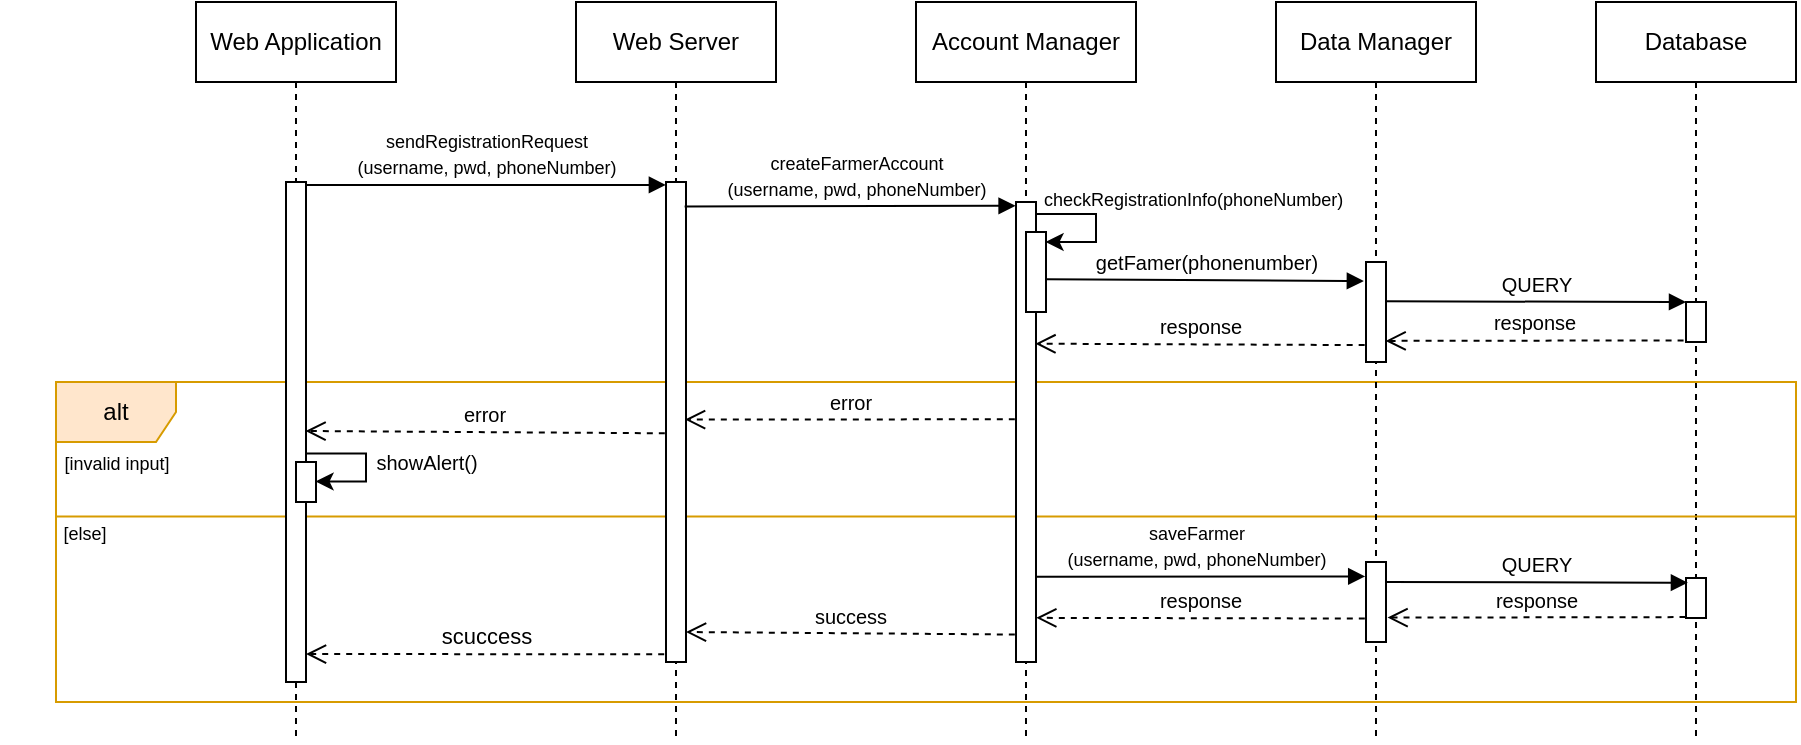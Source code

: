 <mxfile version="16.0.2" type="device" pages="9"><diagram name="FM-registration-UC6" id="0783ab3e-0a74-02c8-0abd-f7b4e66b4bec"><mxGraphModel dx="1550" dy="579" grid="1" gridSize="10" guides="1" tooltips="1" connect="1" arrows="1" fold="1" page="1" pageScale="1" pageWidth="850" pageHeight="1100" background="none" math="0" shadow="0"><root><mxCell id="0"/><mxCell id="1" parent="0"/><mxCell id="XDLZIQwnX-Ox785KEh2l-9" value="Database" style="shape=umlLifeline;perimeter=lifelinePerimeter;whiteSpace=wrap;html=1;container=1;collapsible=0;recursiveResize=0;outlineConnect=0;" parent="1" vertex="1"><mxGeometry x="780" y="50" width="100" height="370" as="geometry"/></mxCell><mxCell id="Lhwjp3vvv-CEDBcAC0iq-21" value="alt" style="shape=umlFrame;whiteSpace=wrap;html=1;fillColor=#ffe6cc;strokeColor=#d79b00;" parent="XDLZIQwnX-Ox785KEh2l-9" vertex="1"><mxGeometry x="-770" y="190" width="870" height="160" as="geometry"/></mxCell><mxCell id="XDLZIQwnX-Ox785KEh2l-10" value="" style="html=1;points=[];perimeter=orthogonalPerimeter;" parent="XDLZIQwnX-Ox785KEh2l-9" vertex="1"><mxGeometry x="45" y="150" width="10" height="20" as="geometry"/></mxCell><mxCell id="XDLZIQwnX-Ox785KEh2l-11" value="" style="html=1;points=[];perimeter=orthogonalPerimeter;" parent="XDLZIQwnX-Ox785KEh2l-9" vertex="1"><mxGeometry x="45" y="288" width="10" height="20" as="geometry"/></mxCell><mxCell id="XDLZIQwnX-Ox785KEh2l-19" value="&lt;font size=&quot;1&quot;&gt;QUERY&lt;/font&gt;" style="html=1;verticalAlign=bottom;endArrow=block;rounded=0;entryX=-0.107;entryY=0.51;entryDx=0;entryDy=0;entryPerimeter=0;exitX=0.903;exitY=0.393;exitDx=0;exitDy=0;exitPerimeter=0;" parent="XDLZIQwnX-Ox785KEh2l-9" source="XDLZIQwnX-Ox785KEh2l-7" edge="1"><mxGeometry x="-0.001" relative="1" as="geometry"><mxPoint x="-113.78" y="149.18" as="sourcePoint"/><mxPoint x="45" y="150.0" as="targetPoint"/><mxPoint as="offset"/></mxGeometry></mxCell><mxCell id="XDLZIQwnX-Ox785KEh2l-28" value="" style="endArrow=none;html=1;rounded=0;fontSize=9;exitX=0;exitY=0.345;exitDx=0;exitDy=0;exitPerimeter=0;entryX=1;entryY=0.345;entryDx=0;entryDy=0;entryPerimeter=0;fillColor=#ffe6cc;strokeColor=#d79b00;" parent="XDLZIQwnX-Ox785KEh2l-9" edge="1"><mxGeometry width="50" height="50" relative="1" as="geometry"><mxPoint x="-770" y="257.2" as="sourcePoint"/><mxPoint x="100" y="257.2" as="targetPoint"/></mxGeometry></mxCell><mxCell id="Lhwjp3vvv-CEDBcAC0iq-2" value="Web Application" style="shape=umlLifeline;perimeter=lifelinePerimeter;whiteSpace=wrap;html=1;container=0;collapsible=0;recursiveResize=0;outlineConnect=0;" parent="1" vertex="1"><mxGeometry x="80" y="50" width="100" height="370" as="geometry"/></mxCell><mxCell id="Lhwjp3vvv-CEDBcAC0iq-3" value="Web Server" style="shape=umlLifeline;perimeter=lifelinePerimeter;whiteSpace=wrap;html=1;container=1;collapsible=0;recursiveResize=0;outlineConnect=0;" parent="1" vertex="1"><mxGeometry x="270" y="50" width="100" height="370" as="geometry"/></mxCell><mxCell id="Lhwjp3vvv-CEDBcAC0iq-4" value="" style="html=1;points=[];perimeter=orthogonalPerimeter;" parent="Lhwjp3vvv-CEDBcAC0iq-3" vertex="1"><mxGeometry x="45" y="90" width="10" height="240" as="geometry"/></mxCell><mxCell id="Lhwjp3vvv-CEDBcAC0iq-5" value="&lt;font style=&quot;font-size: 9px&quot;&gt;sendRegistrationRequest&lt;br&gt;&lt;/font&gt;&lt;font style=&quot;font-size: 9px&quot;&gt;(&lt;/font&gt;&lt;span lang=&quot;EN-US&quot; style=&quot;font-size: 9px ; line-height: 9.63px&quot;&gt;username, pwd, phoneNumbe&lt;/span&gt;&lt;span lang=&quot;EN-US&quot; style=&quot;font-size: 9px ; line-height: 9.63px&quot;&gt;r&lt;/span&gt;&lt;font style=&quot;font-size: 9px&quot;&gt;)&lt;/font&gt;" style="html=1;verticalAlign=bottom;endArrow=block;rounded=0;entryX=-0.005;entryY=0.006;entryDx=0;entryDy=0;entryPerimeter=0;" parent="1" source="Lhwjp3vvv-CEDBcAC0iq-7" target="Lhwjp3vvv-CEDBcAC0iq-4" edge="1"><mxGeometry relative="1" as="geometry"><mxPoint x="145" y="140" as="sourcePoint"/><mxPoint x="480" y="140" as="targetPoint"/></mxGeometry></mxCell><mxCell id="Lhwjp3vvv-CEDBcAC0iq-16" value="scuccess" style="html=1;verticalAlign=bottom;endArrow=open;dashed=1;endSize=8;exitX=-0.09;exitY=0.822;rounded=0;exitDx=0;exitDy=0;exitPerimeter=0;" parent="1" edge="1"><mxGeometry relative="1" as="geometry"><mxPoint x="135" y="376" as="targetPoint"/><mxPoint x="314.1" y="376.16" as="sourcePoint"/></mxGeometry></mxCell><mxCell id="Lhwjp3vvv-CEDBcAC0iq-7" value="" style="html=1;points=[];perimeter=orthogonalPerimeter;" parent="1" vertex="1"><mxGeometry x="125" y="140" width="10" height="250" as="geometry"/></mxCell><mxCell id="Lhwjp3vvv-CEDBcAC0iq-22" value="&lt;font style=&quot;font-size: 9px&quot;&gt;[invalid input]&lt;/font&gt;" style="text;html=1;strokeColor=none;fillColor=none;align=center;verticalAlign=middle;whiteSpace=wrap;rounded=0;" parent="1" vertex="1"><mxGeometry x="-2" y="265" width="85" height="30" as="geometry"/></mxCell><mxCell id="XDLZIQwnX-Ox785KEh2l-1" value="Account Manager" style="shape=umlLifeline;perimeter=lifelinePerimeter;whiteSpace=wrap;html=1;container=1;collapsible=0;recursiveResize=0;outlineConnect=0;" parent="1" vertex="1"><mxGeometry x="440" y="50" width="110" height="370" as="geometry"/></mxCell><mxCell id="XDLZIQwnX-Ox785KEh2l-2" value="" style="html=1;points=[];perimeter=orthogonalPerimeter;" parent="XDLZIQwnX-Ox785KEh2l-1" vertex="1"><mxGeometry x="50" y="100" width="10" height="230" as="geometry"/></mxCell><mxCell id="XDLZIQwnX-Ox785KEh2l-14" value="" style="html=1;points=[];perimeter=orthogonalPerimeter;" parent="XDLZIQwnX-Ox785KEh2l-1" vertex="1"><mxGeometry x="55" y="115" width="10" height="40" as="geometry"/></mxCell><mxCell id="XDLZIQwnX-Ox785KEh2l-16" value="" style="endArrow=classic;html=1;rounded=0;fontSize=9;entryX=0.978;entryY=0.131;entryDx=0;entryDy=0;entryPerimeter=0;edgeStyle=orthogonalEdgeStyle;endFill=1;" parent="XDLZIQwnX-Ox785KEh2l-1" source="XDLZIQwnX-Ox785KEh2l-2" target="XDLZIQwnX-Ox785KEh2l-14" edge="1"><mxGeometry width="50" height="50" relative="1" as="geometry"><mxPoint x="40" y="130" as="sourcePoint"/><mxPoint x="90" y="80" as="targetPoint"/><Array as="points"><mxPoint x="90" y="106"/><mxPoint x="90" y="120"/><mxPoint x="65" y="120"/></Array></mxGeometry></mxCell><mxCell id="XDLZIQwnX-Ox785KEh2l-6" value="Data Manager" style="shape=umlLifeline;perimeter=lifelinePerimeter;whiteSpace=wrap;html=1;container=1;collapsible=0;recursiveResize=0;outlineConnect=0;" parent="1" vertex="1"><mxGeometry x="620" y="50" width="100" height="370" as="geometry"/></mxCell><mxCell id="XDLZIQwnX-Ox785KEh2l-7" value="" style="html=1;points=[];perimeter=orthogonalPerimeter;" parent="XDLZIQwnX-Ox785KEh2l-6" vertex="1"><mxGeometry x="45" y="130" width="10" height="50" as="geometry"/></mxCell><mxCell id="XDLZIQwnX-Ox785KEh2l-8" value="" style="html=1;points=[];perimeter=orthogonalPerimeter;" parent="XDLZIQwnX-Ox785KEh2l-6" vertex="1"><mxGeometry x="45" y="280" width="10" height="40" as="geometry"/></mxCell><mxCell id="XDLZIQwnX-Ox785KEh2l-12" value="&lt;font style=&quot;font-size: 9px&quot;&gt;&lt;font style=&quot;font-size: 9px&quot;&gt;&lt;font style=&quot;font-size: 9px&quot;&gt;createFarmerAccount&lt;br&gt;(&lt;/font&gt;&lt;/font&gt;&lt;span lang=&quot;EN-US&quot; style=&quot;line-height: 107%&quot;&gt;username, pwd, phoneNumbe&lt;/span&gt;&lt;span lang=&quot;EN-US&quot; style=&quot;line-height: 107%&quot;&gt;r&lt;/span&gt;&lt;font style=&quot;font-size: 9px&quot;&gt;&lt;font style=&quot;font-size: 9px&quot;&gt;)&lt;/font&gt;&lt;/font&gt;&lt;/font&gt;" style="html=1;verticalAlign=bottom;endArrow=block;rounded=0;entryX=-0.021;entryY=0.004;entryDx=0;entryDy=0;entryPerimeter=0;exitX=0.932;exitY=0.051;exitDx=0;exitDy=0;exitPerimeter=0;" parent="1" source="Lhwjp3vvv-CEDBcAC0iq-4" edge="1"><mxGeometry x="0.036" relative="1" as="geometry"><mxPoint x="324.97" y="150.36" as="sourcePoint"/><mxPoint x="489.79" y="151.92" as="targetPoint"/><mxPoint as="offset"/></mxGeometry></mxCell><mxCell id="XDLZIQwnX-Ox785KEh2l-17" value="&lt;font size=&quot;1&quot;&gt;getFamer(phonenumber)&lt;/font&gt;" style="html=1;verticalAlign=bottom;endArrow=block;rounded=0;entryX=-0.107;entryY=0.51;entryDx=0;entryDy=0;entryPerimeter=0;exitX=1.015;exitY=0.742;exitDx=0;exitDy=0;exitPerimeter=0;" parent="1" edge="1"><mxGeometry x="-0.001" relative="1" as="geometry"><mxPoint x="505.15" y="188.68" as="sourcePoint"/><mxPoint x="663.93" y="189.5" as="targetPoint"/><mxPoint as="offset"/></mxGeometry></mxCell><mxCell id="XDLZIQwnX-Ox785KEh2l-18" value="&lt;span style=&quot;color: rgb(0 , 0 , 0) ; font-family: &amp;#34;helvetica&amp;#34; ; font-style: normal ; font-weight: 400 ; letter-spacing: normal ; text-align: center ; text-indent: 0px ; text-transform: none ; word-spacing: 0px ; background-color: rgb(255 , 255 , 255) ; display: inline ; float: none&quot;&gt;&lt;font style=&quot;font-size: 9px&quot;&gt;checkRegistrationInfo(&lt;span lang=&quot;EN-US&quot; style=&quot;font-family: &amp;#34;helvetica&amp;#34; ; line-height: 9.63px&quot;&gt;phoneNumbe&lt;/span&gt;&lt;span lang=&quot;EN-US&quot; style=&quot;font-family: &amp;#34;helvetica&amp;#34; ; line-height: 9.63px&quot;&gt;r&lt;/span&gt;)&lt;/font&gt;&lt;/span&gt;" style="text;whiteSpace=wrap;html=1;fontSize=9;" parent="1" vertex="1"><mxGeometry x="502" y="137" width="140" height="20" as="geometry"/></mxCell><mxCell id="XDLZIQwnX-Ox785KEh2l-20" value="&lt;font style=&quot;font-size: 10px&quot;&gt;response&lt;/font&gt;" style="html=1;verticalAlign=bottom;endArrow=open;dashed=1;endSize=8;rounded=0;entryX=0.98;entryY=0.789;entryDx=0;entryDy=0;entryPerimeter=0;exitX=-0.021;exitY=1.06;exitDx=0;exitDy=0;exitPerimeter=0;" parent="1" target="XDLZIQwnX-Ox785KEh2l-7" edge="1"><mxGeometry relative="1" as="geometry"><mxPoint x="674.82" y="217.4" as="targetPoint"/><mxPoint x="823.79" y="219.2" as="sourcePoint"/></mxGeometry></mxCell><mxCell id="XDLZIQwnX-Ox785KEh2l-22" value="&lt;font style=&quot;font-size: 10px&quot;&gt;response&lt;/font&gt;" style="html=1;verticalAlign=bottom;endArrow=open;dashed=1;endSize=8;rounded=0;exitX=-0.067;exitY=0.831;exitDx=0;exitDy=0;exitPerimeter=0;entryX=0.973;entryY=0.308;entryDx=0;entryDy=0;entryPerimeter=0;" parent="1" source="XDLZIQwnX-Ox785KEh2l-7" target="XDLZIQwnX-Ox785KEh2l-2" edge="1"><mxGeometry relative="1" as="geometry"><mxPoint x="500" y="222" as="targetPoint"/><mxPoint x="658.99" y="220.0" as="sourcePoint"/></mxGeometry></mxCell><mxCell id="XDLZIQwnX-Ox785KEh2l-23" value="&lt;font style=&quot;font-size: 10px&quot;&gt;error&lt;/font&gt;" style="html=1;verticalAlign=bottom;endArrow=open;dashed=1;endSize=8;rounded=0;exitX=-0.067;exitY=0.831;exitDx=0;exitDy=0;exitPerimeter=0;entryX=0.953;entryY=0.495;entryDx=0;entryDy=0;entryPerimeter=0;" parent="1" target="Lhwjp3vvv-CEDBcAC0iq-4" edge="1"><mxGeometry relative="1" as="geometry"><mxPoint x="325.0" y="257.36" as="targetPoint"/><mxPoint x="489.41" y="258.63" as="sourcePoint"/></mxGeometry></mxCell><mxCell id="XDLZIQwnX-Ox785KEh2l-24" value="&lt;font style=&quot;font-size: 10px&quot;&gt;error&lt;/font&gt;" style="html=1;verticalAlign=bottom;endArrow=open;dashed=1;endSize=8;rounded=0;exitX=-0.067;exitY=0.831;exitDx=0;exitDy=0;exitPerimeter=0;entryX=0.976;entryY=0.498;entryDx=0;entryDy=0;entryPerimeter=0;" parent="1" target="Lhwjp3vvv-CEDBcAC0iq-7" edge="1"><mxGeometry relative="1" as="geometry"><mxPoint x="150.0" y="264.37" as="targetPoint"/><mxPoint x="314.41" y="265.64" as="sourcePoint"/></mxGeometry></mxCell><mxCell id="XDLZIQwnX-Ox785KEh2l-25" value="" style="html=1;points=[];perimeter=orthogonalPerimeter;" parent="1" vertex="1"><mxGeometry x="130" y="280" width="10" height="20" as="geometry"/></mxCell><mxCell id="XDLZIQwnX-Ox785KEh2l-26" value="" style="endArrow=classic;html=1;rounded=0;fontSize=9;entryX=0.978;entryY=0.131;entryDx=0;entryDy=0;entryPerimeter=0;edgeStyle=orthogonalEdgeStyle;endFill=1;" parent="1" edge="1"><mxGeometry width="50" height="50" relative="1" as="geometry"><mxPoint x="135" y="275.76" as="sourcePoint"/><mxPoint x="139.78" y="290.0" as="targetPoint"/><Array as="points"><mxPoint x="165" y="275.76"/><mxPoint x="165" y="289.76"/><mxPoint x="140" y="289.76"/></Array></mxGeometry></mxCell><mxCell id="XDLZIQwnX-Ox785KEh2l-27" value="showAlert()" style="text;html=1;align=center;verticalAlign=middle;resizable=0;points=[];autosize=1;strokeColor=none;fillColor=none;fontSize=10;" parent="1" vertex="1"><mxGeometry x="160" y="270" width="70" height="20" as="geometry"/></mxCell><mxCell id="XDLZIQwnX-Ox785KEh2l-29" value="&lt;font style=&quot;font-size: 9px&quot;&gt;saveFarmer&lt;br&gt;&lt;font style=&quot;font-size: 9px&quot;&gt;(&lt;/font&gt;&lt;span lang=&quot;EN-US&quot; style=&quot;line-height: 9.63px&quot;&gt;username, pwd, phoneNumbe&lt;/span&gt;&lt;span lang=&quot;EN-US&quot; style=&quot;line-height: 9.63px&quot;&gt;r&lt;/span&gt;&lt;font style=&quot;font-size: 9px&quot;&gt;)&lt;/font&gt;&lt;/font&gt;" style="html=1;verticalAlign=bottom;endArrow=block;rounded=0;entryX=0.061;entryY=0.031;entryDx=0;entryDy=0;entryPerimeter=0;exitX=1.064;exitY=0.745;exitDx=0;exitDy=0;exitPerimeter=0;" parent="1" edge="1"><mxGeometry x="-0.026" relative="1" as="geometry"><mxPoint x="499.64" y="337.35" as="sourcePoint"/><mxPoint x="664.61" y="337.24" as="targetPoint"/><mxPoint as="offset"/></mxGeometry></mxCell><mxCell id="XDLZIQwnX-Ox785KEh2l-31" value="&lt;font size=&quot;1&quot;&gt;QUERY&lt;/font&gt;" style="html=1;verticalAlign=bottom;endArrow=block;rounded=0;entryX=-0.107;entryY=0.51;entryDx=0;entryDy=0;entryPerimeter=0;exitX=0.903;exitY=0.393;exitDx=0;exitDy=0;exitPerimeter=0;" parent="1" edge="1"><mxGeometry x="-0.001" relative="1" as="geometry"><mxPoint x="675" y="340" as="sourcePoint"/><mxPoint x="825.97" y="340.35" as="targetPoint"/><mxPoint as="offset"/></mxGeometry></mxCell><mxCell id="XDLZIQwnX-Ox785KEh2l-32" value="&lt;font style=&quot;font-size: 10px&quot;&gt;response&lt;/font&gt;" style="html=1;verticalAlign=bottom;endArrow=open;dashed=1;endSize=8;rounded=0;entryX=0.98;entryY=0.789;entryDx=0;entryDy=0;entryPerimeter=0;exitX=-0.021;exitY=1.06;exitDx=0;exitDy=0;exitPerimeter=0;" parent="1" edge="1"><mxGeometry relative="1" as="geometry"><mxPoint x="675.77" y="357.8" as="targetPoint"/><mxPoint x="824.76" y="357.55" as="sourcePoint"/></mxGeometry></mxCell><mxCell id="XDLZIQwnX-Ox785KEh2l-33" value="&lt;font style=&quot;font-size: 10px&quot;&gt;response&lt;/font&gt;" style="html=1;verticalAlign=bottom;endArrow=open;dashed=1;endSize=8;rounded=0;exitX=-0.067;exitY=0.831;exitDx=0;exitDy=0;exitPerimeter=0;entryX=1.014;entryY=0.904;entryDx=0;entryDy=0;entryPerimeter=0;" parent="1" target="XDLZIQwnX-Ox785KEh2l-2" edge="1"><mxGeometry relative="1" as="geometry"><mxPoint x="500.0" y="357" as="targetPoint"/><mxPoint x="664.41" y="358.27" as="sourcePoint"/></mxGeometry></mxCell><mxCell id="XDLZIQwnX-Ox785KEh2l-35" value="&lt;font style=&quot;font-size: 10px&quot;&gt;success&lt;/font&gt;" style="html=1;verticalAlign=bottom;endArrow=open;dashed=1;endSize=8;rounded=0;exitX=-0.067;exitY=0.831;exitDx=0;exitDy=0;exitPerimeter=0;entryX=0.992;entryY=0.251;entryDx=0;entryDy=0;entryPerimeter=0;" parent="1" edge="1"><mxGeometry relative="1" as="geometry"><mxPoint x="325" y="365.0" as="targetPoint"/><mxPoint x="489.41" y="366.27" as="sourcePoint"/></mxGeometry></mxCell><mxCell id="XDLZIQwnX-Ox785KEh2l-36" value="&lt;font style=&quot;font-size: 9px&quot;&gt;[else]&lt;/font&gt;" style="text;html=1;strokeColor=none;fillColor=none;align=center;verticalAlign=middle;whiteSpace=wrap;rounded=0;" parent="1" vertex="1"><mxGeometry x="-18" y="300" width="85" height="30" as="geometry"/></mxCell></root></mxGraphModel></diagram><diagram id="tL58OBKIGHSdcmft7lmy" name="FM-Login-UC7"><mxGraphModel dx="1527" dy="579" grid="1" gridSize="10" guides="1" tooltips="1" connect="1" arrows="1" fold="1" page="1" pageScale="1" pageWidth="827" pageHeight="1169" math="0" shadow="0"><root><mxCell id="GGk6Nbap_ANoVzz1l16p-0"/><mxCell id="GGk6Nbap_ANoVzz1l16p-1" parent="GGk6Nbap_ANoVzz1l16p-0"/><mxCell id="GGk6Nbap_ANoVzz1l16p-2" value="" style="endArrow=none;html=1;rounded=0;fontSize=9;exitX=0;exitY=0.345;exitDx=0;exitDy=0;exitPerimeter=0;entryX=1;entryY=0.345;entryDx=0;entryDy=0;entryPerimeter=0;fillColor=#ffe6cc;strokeColor=#d79b00;" parent="GGk6Nbap_ANoVzz1l16p-1" source="GGk6Nbap_ANoVzz1l16p-3" target="GGk6Nbap_ANoVzz1l16p-3" edge="1"><mxGeometry width="50" height="50" relative="1" as="geometry"><mxPoint x="420" y="380" as="sourcePoint"/><mxPoint x="470" y="330" as="targetPoint"/></mxGeometry></mxCell><mxCell id="GGk6Nbap_ANoVzz1l16p-3" value="alt" style="shape=umlFrame;whiteSpace=wrap;html=1;fillColor=#ffe6cc;strokeColor=#d79b00;" parent="GGk6Nbap_ANoVzz1l16p-1" vertex="1"><mxGeometry x="10" y="240" width="870" height="160" as="geometry"/></mxCell><mxCell id="GGk6Nbap_ANoVzz1l16p-4" value="Web Application" style="shape=umlLifeline;perimeter=lifelinePerimeter;whiteSpace=wrap;html=1;container=0;collapsible=0;recursiveResize=0;outlineConnect=0;" parent="GGk6Nbap_ANoVzz1l16p-1" vertex="1"><mxGeometry x="80" y="50" width="100" height="370" as="geometry"/></mxCell><mxCell id="GGk6Nbap_ANoVzz1l16p-5" value="Web Server" style="shape=umlLifeline;perimeter=lifelinePerimeter;whiteSpace=wrap;html=1;container=1;collapsible=0;recursiveResize=0;outlineConnect=0;" parent="GGk6Nbap_ANoVzz1l16p-1" vertex="1"><mxGeometry x="270" y="50" width="100" height="370" as="geometry"/></mxCell><mxCell id="GGk6Nbap_ANoVzz1l16p-6" value="" style="html=1;points=[];perimeter=orthogonalPerimeter;" parent="GGk6Nbap_ANoVzz1l16p-5" vertex="1"><mxGeometry x="45" y="90" width="10" height="240" as="geometry"/></mxCell><mxCell id="GGk6Nbap_ANoVzz1l16p-7" value="&lt;font style=&quot;font-size: 9px&quot;&gt;sendLoginFarmer(phoneNumber, pwd)&lt;/font&gt;" style="html=1;verticalAlign=bottom;endArrow=block;rounded=0;entryX=-0.005;entryY=0.006;entryDx=0;entryDy=0;entryPerimeter=0;" parent="GGk6Nbap_ANoVzz1l16p-1" source="GGk6Nbap_ANoVzz1l16p-9" target="GGk6Nbap_ANoVzz1l16p-6" edge="1"><mxGeometry relative="1" as="geometry"><mxPoint x="145" y="140" as="sourcePoint"/><mxPoint x="480" y="140" as="targetPoint"/></mxGeometry></mxCell><mxCell id="GGk6Nbap_ANoVzz1l16p-8" value="farmerHomePage" style="html=1;verticalAlign=bottom;endArrow=open;dashed=1;endSize=8;exitX=-0.09;exitY=0.822;rounded=0;exitDx=0;exitDy=0;exitPerimeter=0;" parent="GGk6Nbap_ANoVzz1l16p-1" edge="1"><mxGeometry relative="1" as="geometry"><mxPoint x="135" y="376" as="targetPoint"/><mxPoint x="314.1" y="376.16" as="sourcePoint"/></mxGeometry></mxCell><mxCell id="GGk6Nbap_ANoVzz1l16p-9" value="" style="html=1;points=[];perimeter=orthogonalPerimeter;" parent="GGk6Nbap_ANoVzz1l16p-1" vertex="1"><mxGeometry x="125" y="140" width="10" height="250" as="geometry"/></mxCell><mxCell id="GGk6Nbap_ANoVzz1l16p-10" value="&lt;font style=&quot;font-size: 9px&quot;&gt;[invalid input]&lt;/font&gt;" style="text;html=1;strokeColor=none;fillColor=none;align=center;verticalAlign=middle;whiteSpace=wrap;rounded=0;" parent="GGk6Nbap_ANoVzz1l16p-1" vertex="1"><mxGeometry x="-2" y="265" width="85" height="30" as="geometry"/></mxCell><mxCell id="GGk6Nbap_ANoVzz1l16p-11" value="Account Manager" style="shape=umlLifeline;perimeter=lifelinePerimeter;whiteSpace=wrap;html=1;container=1;collapsible=0;recursiveResize=0;outlineConnect=0;" parent="GGk6Nbap_ANoVzz1l16p-1" vertex="1"><mxGeometry x="440" y="50" width="110" height="370" as="geometry"/></mxCell><mxCell id="GGk6Nbap_ANoVzz1l16p-12" value="" style="html=1;points=[];perimeter=orthogonalPerimeter;" parent="GGk6Nbap_ANoVzz1l16p-11" vertex="1"><mxGeometry x="50" y="100" width="10" height="230" as="geometry"/></mxCell><mxCell id="GGk6Nbap_ANoVzz1l16p-15" value="Data Manager" style="shape=umlLifeline;perimeter=lifelinePerimeter;whiteSpace=wrap;html=1;container=1;collapsible=0;recursiveResize=0;outlineConnect=0;" parent="GGk6Nbap_ANoVzz1l16p-1" vertex="1"><mxGeometry x="620" y="50" width="100" height="370" as="geometry"/></mxCell><mxCell id="GGk6Nbap_ANoVzz1l16p-16" value="" style="html=1;points=[];perimeter=orthogonalPerimeter;" parent="GGk6Nbap_ANoVzz1l16p-15" vertex="1"><mxGeometry x="45" y="110" width="10" height="30" as="geometry"/></mxCell><mxCell id="GGk6Nbap_ANoVzz1l16p-18" value="Database" style="shape=umlLifeline;perimeter=lifelinePerimeter;whiteSpace=wrap;html=1;container=1;collapsible=0;recursiveResize=0;outlineConnect=0;" parent="GGk6Nbap_ANoVzz1l16p-1" vertex="1"><mxGeometry x="780" y="50" width="100" height="370" as="geometry"/></mxCell><mxCell id="GGk6Nbap_ANoVzz1l16p-19" value="" style="html=1;points=[];perimeter=orthogonalPerimeter;" parent="GGk6Nbap_ANoVzz1l16p-18" vertex="1"><mxGeometry x="45" y="120" width="10" height="20" as="geometry"/></mxCell><mxCell id="GGk6Nbap_ANoVzz1l16p-22" value="&lt;font style=&quot;font-size: 9px&quot;&gt;&lt;font style=&quot;font-size: 9px&quot;&gt;authenicateFarmer(phoneNumber, pwd&lt;/font&gt;&lt;font style=&quot;font-size: 9px&quot;&gt;)&lt;/font&gt;&lt;/font&gt;" style="html=1;verticalAlign=bottom;endArrow=block;rounded=0;exitX=0.965;exitY=0.048;exitDx=0;exitDy=0;exitPerimeter=0;" parent="GGk6Nbap_ANoVzz1l16p-1" source="GGk6Nbap_ANoVzz1l16p-6" edge="1"><mxGeometry x="0.032" y="2" relative="1" as="geometry"><mxPoint x="330" y="151" as="sourcePoint"/><mxPoint x="490" y="152" as="targetPoint"/><mxPoint as="offset"/></mxGeometry></mxCell><mxCell id="GGk6Nbap_ANoVzz1l16p-23" value="&lt;span style=&quot;font-family: &amp;#34;helvetica&amp;#34; ; font-size: 9px&quot;&gt;checkFarmer(&lt;/span&gt;&lt;span style=&quot;font-family: &amp;#34;helvetica&amp;#34; ; font-size: 9px&quot;&gt;phoneNumber, pwd&lt;/span&gt;&lt;span style=&quot;font-family: &amp;#34;helvetica&amp;#34; ; font-size: 9px&quot;&gt;)&lt;/span&gt;" style="html=1;verticalAlign=bottom;endArrow=block;rounded=0;entryX=0.011;entryY=0.033;entryDx=0;entryDy=0;entryPerimeter=0;exitX=1.021;exitY=0.05;exitDx=0;exitDy=0;exitPerimeter=0;" parent="GGk6Nbap_ANoVzz1l16p-1" source="GGk6Nbap_ANoVzz1l16p-12" target="GGk6Nbap_ANoVzz1l16p-16" edge="1"><mxGeometry x="-0.001" relative="1" as="geometry"><mxPoint x="505.15" y="188.68" as="sourcePoint"/><mxPoint x="663.93" y="189.5" as="targetPoint"/><mxPoint as="offset"/></mxGeometry></mxCell><mxCell id="GGk6Nbap_ANoVzz1l16p-25" value="&lt;font style=&quot;font-size: 10px&quot;&gt;response&lt;/font&gt;" style="html=1;verticalAlign=bottom;endArrow=open;dashed=1;endSize=8;rounded=0;entryX=0.971;entryY=0.926;entryDx=0;entryDy=0;entryPerimeter=0;exitX=0.01;exitY=0.937;exitDx=0;exitDy=0;exitPerimeter=0;" parent="GGk6Nbap_ANoVzz1l16p-1" source="GGk6Nbap_ANoVzz1l16p-19" target="GGk6Nbap_ANoVzz1l16p-16" edge="1"><mxGeometry relative="1" as="geometry"><mxPoint x="674.82" y="217.4" as="targetPoint"/><mxPoint x="823.79" y="219.2" as="sourcePoint"/></mxGeometry></mxCell><mxCell id="GGk6Nbap_ANoVzz1l16p-26" value="&lt;font style=&quot;font-size: 10px&quot;&gt;response&lt;/font&gt;" style="html=1;verticalAlign=bottom;endArrow=open;dashed=1;endSize=8;rounded=0;exitX=-0.211;exitY=0.887;exitDx=0;exitDy=0;exitPerimeter=0;entryX=1.022;entryY=0.152;entryDx=0;entryDy=0;entryPerimeter=0;" parent="GGk6Nbap_ANoVzz1l16p-1" source="GGk6Nbap_ANoVzz1l16p-16" target="GGk6Nbap_ANoVzz1l16p-12" edge="1"><mxGeometry relative="1" as="geometry"><mxPoint x="500" y="222" as="targetPoint"/><mxPoint x="658.99" y="220.0" as="sourcePoint"/></mxGeometry></mxCell><mxCell id="GGk6Nbap_ANoVzz1l16p-27" value="&lt;font style=&quot;font-size: 10px&quot;&gt;error&lt;/font&gt;" style="html=1;verticalAlign=bottom;endArrow=open;dashed=1;endSize=8;rounded=0;exitX=-0.067;exitY=0.831;exitDx=0;exitDy=0;exitPerimeter=0;entryX=0.953;entryY=0.495;entryDx=0;entryDy=0;entryPerimeter=0;" parent="GGk6Nbap_ANoVzz1l16p-1" target="GGk6Nbap_ANoVzz1l16p-6" edge="1"><mxGeometry relative="1" as="geometry"><mxPoint x="325.0" y="257.36" as="targetPoint"/><mxPoint x="489.41" y="258.63" as="sourcePoint"/></mxGeometry></mxCell><mxCell id="GGk6Nbap_ANoVzz1l16p-28" value="&lt;font style=&quot;font-size: 10px&quot;&gt;error&lt;/font&gt;" style="html=1;verticalAlign=bottom;endArrow=open;dashed=1;endSize=8;rounded=0;exitX=-0.067;exitY=0.831;exitDx=0;exitDy=0;exitPerimeter=0;entryX=0.976;entryY=0.498;entryDx=0;entryDy=0;entryPerimeter=0;" parent="GGk6Nbap_ANoVzz1l16p-1" target="GGk6Nbap_ANoVzz1l16p-9" edge="1"><mxGeometry relative="1" as="geometry"><mxPoint x="150.0" y="264.37" as="targetPoint"/><mxPoint x="314.41" y="265.64" as="sourcePoint"/></mxGeometry></mxCell><mxCell id="GGk6Nbap_ANoVzz1l16p-36" value="&lt;font style=&quot;font-size: 10px&quot;&gt;success&lt;/font&gt;" style="html=1;verticalAlign=bottom;endArrow=open;dashed=1;endSize=8;rounded=0;exitX=-0.067;exitY=0.831;exitDx=0;exitDy=0;exitPerimeter=0;entryX=0.992;entryY=0.251;entryDx=0;entryDy=0;entryPerimeter=0;" parent="GGk6Nbap_ANoVzz1l16p-1" edge="1"><mxGeometry relative="1" as="geometry"><mxPoint x="325" y="365" as="targetPoint"/><mxPoint x="489.41" y="366.27" as="sourcePoint"/></mxGeometry></mxCell><mxCell id="GGk6Nbap_ANoVzz1l16p-37" value="&lt;font style=&quot;font-size: 9px&quot;&gt;[else]&lt;/font&gt;" style="text;html=1;strokeColor=none;fillColor=none;align=center;verticalAlign=middle;whiteSpace=wrap;rounded=0;" parent="GGk6Nbap_ANoVzz1l16p-1" vertex="1"><mxGeometry x="-18" y="291" width="85" height="30" as="geometry"/></mxCell><mxCell id="GGk6Nbap_ANoVzz1l16p-21" value="&lt;font size=&quot;1&quot;&gt;QUERY&lt;/font&gt;" style="html=1;verticalAlign=bottom;endArrow=block;rounded=0;exitX=1.002;exitY=0.337;exitDx=0;exitDy=0;exitPerimeter=0;entryX=-0.044;entryY=0.03;entryDx=0;entryDy=0;entryPerimeter=0;" parent="GGk6Nbap_ANoVzz1l16p-1" source="GGk6Nbap_ANoVzz1l16p-16" target="GGk6Nbap_ANoVzz1l16p-19" edge="1"><mxGeometry x="-0.001" relative="1" as="geometry"><mxPoint x="666.22" y="199.18" as="sourcePoint"/><mxPoint x="825" y="200" as="targetPoint"/><mxPoint as="offset"/></mxGeometry></mxCell></root></mxGraphModel></diagram><diagram id="lwACg-wldhMSPDFfLGVP" name="FM-Search-UC8"><mxGraphModel dx="1527" dy="579" grid="1" gridSize="10" guides="1" tooltips="1" connect="1" arrows="1" fold="1" page="1" pageScale="1" pageWidth="827" pageHeight="1169" math="0" shadow="0"><root><mxCell id="1y9Ml2lyvJlFZldqrlhE-0"/><mxCell id="1y9Ml2lyvJlFZldqrlhE-1" parent="1y9Ml2lyvJlFZldqrlhE-0"/><mxCell id="DmoV92g-qwlB0M2tEZ1J-0" value="" style="endArrow=none;html=1;rounded=0;fontSize=9;exitX=0;exitY=0.345;exitDx=0;exitDy=0;exitPerimeter=0;entryX=1;entryY=0.345;entryDx=0;entryDy=0;entryPerimeter=0;fillColor=#ffe6cc;strokeColor=#d79b00;" parent="1y9Ml2lyvJlFZldqrlhE-1" source="DmoV92g-qwlB0M2tEZ1J-1" target="DmoV92g-qwlB0M2tEZ1J-1" edge="1"><mxGeometry width="50" height="50" relative="1" as="geometry"><mxPoint x="420" y="380" as="sourcePoint"/><mxPoint x="470" y="330" as="targetPoint"/></mxGeometry></mxCell><mxCell id="DmoV92g-qwlB0M2tEZ1J-1" value="alt" style="shape=umlFrame;whiteSpace=wrap;html=1;fillColor=#ffe6cc;strokeColor=#d79b00;" parent="1y9Ml2lyvJlFZldqrlhE-1" vertex="1"><mxGeometry x="10" y="240" width="870" height="160" as="geometry"/></mxCell><mxCell id="DmoV92g-qwlB0M2tEZ1J-2" value="Web Application" style="shape=umlLifeline;perimeter=lifelinePerimeter;whiteSpace=wrap;html=1;container=0;collapsible=0;recursiveResize=0;outlineConnect=0;" parent="1y9Ml2lyvJlFZldqrlhE-1" vertex="1"><mxGeometry x="80" y="50" width="100" height="370" as="geometry"/></mxCell><mxCell id="DmoV92g-qwlB0M2tEZ1J-3" value="Web Server" style="shape=umlLifeline;perimeter=lifelinePerimeter;whiteSpace=wrap;html=1;container=1;collapsible=0;recursiveResize=0;outlineConnect=0;" parent="1y9Ml2lyvJlFZldqrlhE-1" vertex="1"><mxGeometry x="270" y="50" width="100" height="370" as="geometry"/></mxCell><mxCell id="DmoV92g-qwlB0M2tEZ1J-4" value="" style="html=1;points=[];perimeter=orthogonalPerimeter;" parent="DmoV92g-qwlB0M2tEZ1J-3" vertex="1"><mxGeometry x="45" y="90" width="10" height="240" as="geometry"/></mxCell><mxCell id="DmoV92g-qwlB0M2tEZ1J-5" value="&lt;font style=&quot;font-size: 9px&quot;&gt;sendSearch()&lt;/font&gt;" style="html=1;verticalAlign=bottom;endArrow=block;rounded=0;entryX=-0.005;entryY=0.006;entryDx=0;entryDy=0;entryPerimeter=0;" parent="1y9Ml2lyvJlFZldqrlhE-1" source="DmoV92g-qwlB0M2tEZ1J-7" target="DmoV92g-qwlB0M2tEZ1J-4" edge="1"><mxGeometry relative="1" as="geometry"><mxPoint x="145" y="140" as="sourcePoint"/><mxPoint x="480" y="140" as="targetPoint"/></mxGeometry></mxCell><mxCell id="DmoV92g-qwlB0M2tEZ1J-6" value="farmerHomePage" style="html=1;verticalAlign=bottom;endArrow=open;dashed=1;endSize=8;exitX=-0.09;exitY=0.822;rounded=0;exitDx=0;exitDy=0;exitPerimeter=0;" parent="1y9Ml2lyvJlFZldqrlhE-1" edge="1"><mxGeometry relative="1" as="geometry"><mxPoint x="135" y="376" as="targetPoint"/><mxPoint x="314.1" y="376.16" as="sourcePoint"/></mxGeometry></mxCell><mxCell id="DmoV92g-qwlB0M2tEZ1J-7" value="" style="html=1;points=[];perimeter=orthogonalPerimeter;" parent="1y9Ml2lyvJlFZldqrlhE-1" vertex="1"><mxGeometry x="125" y="140" width="10" height="250" as="geometry"/></mxCell><mxCell id="DmoV92g-qwlB0M2tEZ1J-8" value="&lt;font style=&quot;font-size: 9px&quot;&gt;[invalid input]&lt;/font&gt;" style="text;html=1;strokeColor=none;fillColor=none;align=center;verticalAlign=middle;whiteSpace=wrap;rounded=0;" parent="1y9Ml2lyvJlFZldqrlhE-1" vertex="1"><mxGeometry x="-2" y="265" width="85" height="30" as="geometry"/></mxCell><mxCell id="DmoV92g-qwlB0M2tEZ1J-9" value="Account Manager" style="shape=umlLifeline;perimeter=lifelinePerimeter;whiteSpace=wrap;html=1;container=1;collapsible=0;recursiveResize=0;outlineConnect=0;" parent="1y9Ml2lyvJlFZldqrlhE-1" vertex="1"><mxGeometry x="440" y="50" width="110" height="370" as="geometry"/></mxCell><mxCell id="DmoV92g-qwlB0M2tEZ1J-10" value="" style="html=1;points=[];perimeter=orthogonalPerimeter;" parent="DmoV92g-qwlB0M2tEZ1J-9" vertex="1"><mxGeometry x="50" y="100" width="10" height="230" as="geometry"/></mxCell><mxCell id="DmoV92g-qwlB0M2tEZ1J-11" value="Data Manager" style="shape=umlLifeline;perimeter=lifelinePerimeter;whiteSpace=wrap;html=1;container=1;collapsible=0;recursiveResize=0;outlineConnect=0;" parent="1y9Ml2lyvJlFZldqrlhE-1" vertex="1"><mxGeometry x="620" y="50" width="100" height="370" as="geometry"/></mxCell><mxCell id="DmoV92g-qwlB0M2tEZ1J-12" value="" style="html=1;points=[];perimeter=orthogonalPerimeter;" parent="DmoV92g-qwlB0M2tEZ1J-11" vertex="1"><mxGeometry x="45" y="110" width="10" height="30" as="geometry"/></mxCell><mxCell id="DmoV92g-qwlB0M2tEZ1J-13" value="Database" style="shape=umlLifeline;perimeter=lifelinePerimeter;whiteSpace=wrap;html=1;container=1;collapsible=0;recursiveResize=0;outlineConnect=0;" parent="1y9Ml2lyvJlFZldqrlhE-1" vertex="1"><mxGeometry x="780" y="50" width="100" height="370" as="geometry"/></mxCell><mxCell id="DmoV92g-qwlB0M2tEZ1J-14" value="" style="html=1;points=[];perimeter=orthogonalPerimeter;" parent="DmoV92g-qwlB0M2tEZ1J-13" vertex="1"><mxGeometry x="45" y="120" width="10" height="20" as="geometry"/></mxCell><mxCell id="DmoV92g-qwlB0M2tEZ1J-15" value="&lt;font style=&quot;font-size: 9px&quot;&gt;&lt;font style=&quot;font-size: 9px&quot;&gt;authenicateFarmer(phoneNumber, pwd&lt;/font&gt;&lt;font style=&quot;font-size: 9px&quot;&gt;)&lt;/font&gt;&lt;/font&gt;" style="html=1;verticalAlign=bottom;endArrow=block;rounded=0;exitX=0.965;exitY=0.048;exitDx=0;exitDy=0;exitPerimeter=0;" parent="1y9Ml2lyvJlFZldqrlhE-1" source="DmoV92g-qwlB0M2tEZ1J-4" edge="1"><mxGeometry x="0.032" y="2" relative="1" as="geometry"><mxPoint x="330" y="151" as="sourcePoint"/><mxPoint x="490" y="152" as="targetPoint"/><mxPoint as="offset"/></mxGeometry></mxCell><mxCell id="DmoV92g-qwlB0M2tEZ1J-16" value="&lt;span style=&quot;font-family: &amp;#34;helvetica&amp;#34; ; font-size: 9px&quot;&gt;checkFarmer(&lt;/span&gt;&lt;span style=&quot;font-family: &amp;#34;helvetica&amp;#34; ; font-size: 9px&quot;&gt;phoneNumber, pwd&lt;/span&gt;&lt;span style=&quot;font-family: &amp;#34;helvetica&amp;#34; ; font-size: 9px&quot;&gt;)&lt;/span&gt;" style="html=1;verticalAlign=bottom;endArrow=block;rounded=0;entryX=0.011;entryY=0.033;entryDx=0;entryDy=0;entryPerimeter=0;exitX=1.021;exitY=0.05;exitDx=0;exitDy=0;exitPerimeter=0;" parent="1y9Ml2lyvJlFZldqrlhE-1" source="DmoV92g-qwlB0M2tEZ1J-10" target="DmoV92g-qwlB0M2tEZ1J-12" edge="1"><mxGeometry x="-0.001" relative="1" as="geometry"><mxPoint x="505.15" y="188.68" as="sourcePoint"/><mxPoint x="663.93" y="189.5" as="targetPoint"/><mxPoint as="offset"/></mxGeometry></mxCell><mxCell id="DmoV92g-qwlB0M2tEZ1J-17" value="&lt;font style=&quot;font-size: 10px&quot;&gt;response&lt;/font&gt;" style="html=1;verticalAlign=bottom;endArrow=open;dashed=1;endSize=8;rounded=0;entryX=0.971;entryY=0.926;entryDx=0;entryDy=0;entryPerimeter=0;exitX=0.01;exitY=0.937;exitDx=0;exitDy=0;exitPerimeter=0;" parent="1y9Ml2lyvJlFZldqrlhE-1" source="DmoV92g-qwlB0M2tEZ1J-14" target="DmoV92g-qwlB0M2tEZ1J-12" edge="1"><mxGeometry relative="1" as="geometry"><mxPoint x="674.82" y="217.4" as="targetPoint"/><mxPoint x="823.79" y="219.2" as="sourcePoint"/></mxGeometry></mxCell><mxCell id="DmoV92g-qwlB0M2tEZ1J-18" value="&lt;font style=&quot;font-size: 10px&quot;&gt;response&lt;/font&gt;" style="html=1;verticalAlign=bottom;endArrow=open;dashed=1;endSize=8;rounded=0;exitX=-0.211;exitY=0.887;exitDx=0;exitDy=0;exitPerimeter=0;" parent="1y9Ml2lyvJlFZldqrlhE-1" source="DmoV92g-qwlB0M2tEZ1J-12" edge="1"><mxGeometry relative="1" as="geometry"><mxPoint x="500" y="187" as="targetPoint"/><mxPoint x="658.99" y="220.0" as="sourcePoint"/></mxGeometry></mxCell><mxCell id="DmoV92g-qwlB0M2tEZ1J-19" value="&lt;font style=&quot;font-size: 10px&quot;&gt;error&lt;/font&gt;" style="html=1;verticalAlign=bottom;endArrow=open;dashed=1;endSize=8;rounded=0;exitX=-0.067;exitY=0.831;exitDx=0;exitDy=0;exitPerimeter=0;entryX=0.953;entryY=0.495;entryDx=0;entryDy=0;entryPerimeter=0;" parent="1y9Ml2lyvJlFZldqrlhE-1" target="DmoV92g-qwlB0M2tEZ1J-4" edge="1"><mxGeometry relative="1" as="geometry"><mxPoint x="325.0" y="257.36" as="targetPoint"/><mxPoint x="489.41" y="258.63" as="sourcePoint"/></mxGeometry></mxCell><mxCell id="DmoV92g-qwlB0M2tEZ1J-20" value="&lt;font style=&quot;font-size: 10px&quot;&gt;error&lt;/font&gt;" style="html=1;verticalAlign=bottom;endArrow=open;dashed=1;endSize=8;rounded=0;exitX=-0.067;exitY=0.831;exitDx=0;exitDy=0;exitPerimeter=0;entryX=0.976;entryY=0.498;entryDx=0;entryDy=0;entryPerimeter=0;" parent="1y9Ml2lyvJlFZldqrlhE-1" target="DmoV92g-qwlB0M2tEZ1J-7" edge="1"><mxGeometry relative="1" as="geometry"><mxPoint x="150.0" y="264.37" as="targetPoint"/><mxPoint x="314.41" y="265.64" as="sourcePoint"/></mxGeometry></mxCell><mxCell id="DmoV92g-qwlB0M2tEZ1J-21" value="&lt;font style=&quot;font-size: 10px&quot;&gt;success&lt;/font&gt;" style="html=1;verticalAlign=bottom;endArrow=open;dashed=1;endSize=8;rounded=0;exitX=-0.067;exitY=0.831;exitDx=0;exitDy=0;exitPerimeter=0;entryX=0.992;entryY=0.251;entryDx=0;entryDy=0;entryPerimeter=0;" parent="1y9Ml2lyvJlFZldqrlhE-1" edge="1"><mxGeometry relative="1" as="geometry"><mxPoint x="325" y="365" as="targetPoint"/><mxPoint x="489.41" y="366.27" as="sourcePoint"/></mxGeometry></mxCell><mxCell id="DmoV92g-qwlB0M2tEZ1J-22" value="&lt;font style=&quot;font-size: 9px&quot;&gt;[else]&lt;/font&gt;" style="text;html=1;strokeColor=none;fillColor=none;align=center;verticalAlign=middle;whiteSpace=wrap;rounded=0;" parent="1y9Ml2lyvJlFZldqrlhE-1" vertex="1"><mxGeometry x="-18" y="291" width="85" height="30" as="geometry"/></mxCell><mxCell id="DmoV92g-qwlB0M2tEZ1J-23" value="&lt;font size=&quot;1&quot;&gt;QUERY&lt;/font&gt;" style="html=1;verticalAlign=bottom;endArrow=block;rounded=0;exitX=1.002;exitY=0.337;exitDx=0;exitDy=0;exitPerimeter=0;entryX=-0.044;entryY=0.03;entryDx=0;entryDy=0;entryPerimeter=0;" parent="1y9Ml2lyvJlFZldqrlhE-1" source="DmoV92g-qwlB0M2tEZ1J-12" target="DmoV92g-qwlB0M2tEZ1J-14" edge="1"><mxGeometry x="-0.001" relative="1" as="geometry"><mxPoint x="666.22" y="199.18" as="sourcePoint"/><mxPoint x="825" y="200" as="targetPoint"/><mxPoint as="offset"/></mxGeometry></mxCell></root></mxGraphModel></diagram><diagram id="K1AjC4IRE3_D_vi8B75D" name="A-registration"><mxGraphModel dx="1904" dy="891" grid="1" gridSize="10" guides="1" tooltips="1" connect="1" arrows="1" fold="1" page="1" pageScale="1" pageWidth="827" pageHeight="1169" math="0" shadow="0"><root><mxCell id="kBP8O2qAcI2gjeFV6svX-0"/><mxCell id="kBP8O2qAcI2gjeFV6svX-1" parent="kBP8O2qAcI2gjeFV6svX-0"/><mxCell id="kBP8O2qAcI2gjeFV6svX-2" value="" style="endArrow=none;html=1;rounded=0;fontSize=9;exitX=0;exitY=0.345;exitDx=0;exitDy=0;exitPerimeter=0;entryX=1;entryY=0.345;entryDx=0;entryDy=0;entryPerimeter=0;fillColor=#ffe6cc;strokeColor=#d79b00;" edge="1" parent="kBP8O2qAcI2gjeFV6svX-1" source="kBP8O2qAcI2gjeFV6svX-3" target="kBP8O2qAcI2gjeFV6svX-3"><mxGeometry width="50" height="50" relative="1" as="geometry"><mxPoint x="428" y="730" as="sourcePoint"/><mxPoint x="478" y="680" as="targetPoint"/></mxGeometry></mxCell><mxCell id="kBP8O2qAcI2gjeFV6svX-3" value="alt" style="shape=umlFrame;whiteSpace=wrap;html=1;fillColor=#ffe6cc;strokeColor=#d79b00;" vertex="1" parent="kBP8O2qAcI2gjeFV6svX-1"><mxGeometry x="18" y="590" width="870" height="160" as="geometry"/></mxCell><mxCell id="kBP8O2qAcI2gjeFV6svX-4" value=":Browser" style="shape=umlLifeline;perimeter=lifelinePerimeter;whiteSpace=wrap;html=1;container=0;collapsible=0;recursiveResize=0;outlineConnect=0;" vertex="1" parent="kBP8O2qAcI2gjeFV6svX-1"><mxGeometry x="88" y="400" width="100" height="370" as="geometry"/></mxCell><mxCell id="kBP8O2qAcI2gjeFV6svX-5" value=":Web Server" style="shape=umlLifeline;perimeter=lifelinePerimeter;whiteSpace=wrap;html=1;container=1;collapsible=0;recursiveResize=0;outlineConnect=0;" vertex="1" parent="kBP8O2qAcI2gjeFV6svX-1"><mxGeometry x="278" y="400" width="100" height="370" as="geometry"/></mxCell><mxCell id="kBP8O2qAcI2gjeFV6svX-6" value="" style="html=1;points=[];perimeter=orthogonalPerimeter;" vertex="1" parent="kBP8O2qAcI2gjeFV6svX-5"><mxGeometry x="45" y="90" width="10" height="240" as="geometry"/></mxCell><mxCell id="kBP8O2qAcI2gjeFV6svX-7" value="&lt;font style=&quot;font-size: 9px&quot;&gt;sendRegistrationRequest(agronomistData)&lt;/font&gt;" style="html=1;verticalAlign=bottom;endArrow=block;rounded=0;entryX=-0.005;entryY=0.006;entryDx=0;entryDy=0;entryPerimeter=0;" edge="1" parent="kBP8O2qAcI2gjeFV6svX-1" source="kBP8O2qAcI2gjeFV6svX-9" target="kBP8O2qAcI2gjeFV6svX-6"><mxGeometry relative="1" as="geometry"><mxPoint x="153" y="490" as="sourcePoint"/><mxPoint x="488" y="490" as="targetPoint"/></mxGeometry></mxCell><mxCell id="kBP8O2qAcI2gjeFV6svX-8" value="scuccess" style="html=1;verticalAlign=bottom;endArrow=open;dashed=1;endSize=8;exitX=-0.09;exitY=0.822;rounded=0;exitDx=0;exitDy=0;exitPerimeter=0;" edge="1" parent="kBP8O2qAcI2gjeFV6svX-1"><mxGeometry relative="1" as="geometry"><mxPoint x="143.0" y="726" as="targetPoint"/><mxPoint x="322.1" y="726.16" as="sourcePoint"/></mxGeometry></mxCell><mxCell id="kBP8O2qAcI2gjeFV6svX-9" value="" style="html=1;points=[];perimeter=orthogonalPerimeter;" vertex="1" parent="kBP8O2qAcI2gjeFV6svX-1"><mxGeometry x="133" y="490" width="10" height="250" as="geometry"/></mxCell><mxCell id="kBP8O2qAcI2gjeFV6svX-10" value="&lt;font style=&quot;font-size: 9px&quot;&gt;[invalid input]&lt;/font&gt;" style="text;html=1;strokeColor=none;fillColor=none;align=center;verticalAlign=middle;whiteSpace=wrap;rounded=0;" vertex="1" parent="kBP8O2qAcI2gjeFV6svX-1"><mxGeometry x="6" y="615" width="85" height="30" as="geometry"/></mxCell><mxCell id="kBP8O2qAcI2gjeFV6svX-11" value=":Account Manager" style="shape=umlLifeline;perimeter=lifelinePerimeter;whiteSpace=wrap;html=1;container=1;collapsible=0;recursiveResize=0;outlineConnect=0;" vertex="1" parent="kBP8O2qAcI2gjeFV6svX-1"><mxGeometry x="448" y="400" width="110" height="370" as="geometry"/></mxCell><mxCell id="kBP8O2qAcI2gjeFV6svX-12" value="" style="html=1;points=[];perimeter=orthogonalPerimeter;" vertex="1" parent="kBP8O2qAcI2gjeFV6svX-11"><mxGeometry x="50" y="100" width="10" height="230" as="geometry"/></mxCell><mxCell id="kBP8O2qAcI2gjeFV6svX-13" value="" style="html=1;points=[];perimeter=orthogonalPerimeter;" vertex="1" parent="kBP8O2qAcI2gjeFV6svX-11"><mxGeometry x="55" y="115" width="10" height="40" as="geometry"/></mxCell><mxCell id="kBP8O2qAcI2gjeFV6svX-14" value="" style="endArrow=classic;html=1;rounded=0;fontSize=9;entryX=0.978;entryY=0.131;entryDx=0;entryDy=0;entryPerimeter=0;edgeStyle=orthogonalEdgeStyle;endFill=1;" edge="1" parent="kBP8O2qAcI2gjeFV6svX-11" source="kBP8O2qAcI2gjeFV6svX-12" target="kBP8O2qAcI2gjeFV6svX-13"><mxGeometry width="50" height="50" relative="1" as="geometry"><mxPoint x="40" y="130" as="sourcePoint"/><mxPoint x="90" y="80" as="targetPoint"/><Array as="points"><mxPoint x="90" y="106"/><mxPoint x="90" y="120"/><mxPoint x="65" y="120"/></Array></mxGeometry></mxCell><mxCell id="kBP8O2qAcI2gjeFV6svX-15" value=":Data Manager" style="shape=umlLifeline;perimeter=lifelinePerimeter;whiteSpace=wrap;html=1;container=1;collapsible=0;recursiveResize=0;outlineConnect=0;" vertex="1" parent="kBP8O2qAcI2gjeFV6svX-1"><mxGeometry x="628" y="400" width="100" height="370" as="geometry"/></mxCell><mxCell id="kBP8O2qAcI2gjeFV6svX-16" value="" style="html=1;points=[];perimeter=orthogonalPerimeter;" vertex="1" parent="kBP8O2qAcI2gjeFV6svX-15"><mxGeometry x="45" y="130" width="10" height="50" as="geometry"/></mxCell><mxCell id="kBP8O2qAcI2gjeFV6svX-17" value="" style="html=1;points=[];perimeter=orthogonalPerimeter;" vertex="1" parent="kBP8O2qAcI2gjeFV6svX-15"><mxGeometry x="45" y="270" width="10" height="40" as="geometry"/></mxCell><mxCell id="kBP8O2qAcI2gjeFV6svX-18" value="&lt;font size=&quot;1&quot;&gt;getA&lt;/font&gt;&lt;span style=&quot;font-size: 9px&quot;&gt;gronomist&lt;/span&gt;&lt;font size=&quot;1&quot;&gt;(Email)&lt;/font&gt;" style="html=1;verticalAlign=bottom;endArrow=block;rounded=0;entryX=-0.107;entryY=0.51;entryDx=0;entryDy=0;entryPerimeter=0;exitX=1.015;exitY=0.742;exitDx=0;exitDy=0;exitPerimeter=0;" edge="1" parent="kBP8O2qAcI2gjeFV6svX-15"><mxGeometry x="-0.001" relative="1" as="geometry"><mxPoint x="-113.78" y="138.68" as="sourcePoint"/><mxPoint x="45.0" y="139.5" as="targetPoint"/><mxPoint as="offset"/></mxGeometry></mxCell><mxCell id="kBP8O2qAcI2gjeFV6svX-19" value=":Database" style="shape=umlLifeline;perimeter=lifelinePerimeter;whiteSpace=wrap;html=1;container=1;collapsible=0;recursiveResize=0;outlineConnect=0;" vertex="1" parent="kBP8O2qAcI2gjeFV6svX-1"><mxGeometry x="788" y="400" width="100" height="370" as="geometry"/></mxCell><mxCell id="kBP8O2qAcI2gjeFV6svX-20" value="" style="html=1;points=[];perimeter=orthogonalPerimeter;" vertex="1" parent="kBP8O2qAcI2gjeFV6svX-19"><mxGeometry x="45" y="150" width="10" height="20" as="geometry"/></mxCell><mxCell id="kBP8O2qAcI2gjeFV6svX-21" value="" style="html=1;points=[];perimeter=orthogonalPerimeter;" vertex="1" parent="kBP8O2qAcI2gjeFV6svX-19"><mxGeometry x="45" y="280" width="10" height="20" as="geometry"/></mxCell><mxCell id="kBP8O2qAcI2gjeFV6svX-22" value="&lt;font size=&quot;1&quot;&gt;QUERY&lt;/font&gt;" style="html=1;verticalAlign=bottom;endArrow=block;rounded=0;entryX=-0.107;entryY=0.51;entryDx=0;entryDy=0;entryPerimeter=0;exitX=0.903;exitY=0.393;exitDx=0;exitDy=0;exitPerimeter=0;" edge="1" parent="kBP8O2qAcI2gjeFV6svX-19" source="kBP8O2qAcI2gjeFV6svX-16"><mxGeometry x="-0.001" relative="1" as="geometry"><mxPoint x="-113.78" y="149.18" as="sourcePoint"/><mxPoint x="45" y="150.0" as="targetPoint"/><mxPoint as="offset"/></mxGeometry></mxCell><mxCell id="kBP8O2qAcI2gjeFV6svX-23" value="" style="html=1;verticalAlign=bottom;endArrow=block;rounded=0;entryX=-0.021;entryY=0.004;entryDx=0;entryDy=0;entryPerimeter=0;exitX=0.997;exitY=0.039;exitDx=0;exitDy=0;exitPerimeter=0;" edge="1" parent="kBP8O2qAcI2gjeFV6svX-1" source="kBP8O2qAcI2gjeFV6svX-6" target="kBP8O2qAcI2gjeFV6svX-12"><mxGeometry x="-0.212" y="10" relative="1" as="geometry"><mxPoint x="343" y="500" as="sourcePoint"/><mxPoint x="488" y="499" as="targetPoint"/><mxPoint as="offset"/></mxGeometry></mxCell><mxCell id="kBP8O2qAcI2gjeFV6svX-24" value="&lt;span style=&quot;color: rgb(0 , 0 , 0) ; font-family: &amp;#34;helvetica&amp;#34; ; font-style: normal ; font-weight: 400 ; letter-spacing: normal ; text-align: center ; text-indent: 0px ; text-transform: none ; word-spacing: 0px ; background-color: rgb(255 , 255 , 255) ; display: inline ; float: none&quot;&gt;&lt;font style=&quot;font-size: 9px&quot;&gt;checkRegistrationInfo(&lt;span style=&quot;font-family: &amp;#34;helvetica&amp;#34;&quot;&gt;agronomist&lt;/span&gt;Data)&lt;/font&gt;&lt;/span&gt;" style="text;whiteSpace=wrap;html=1;fontSize=9;" vertex="1" parent="kBP8O2qAcI2gjeFV6svX-1"><mxGeometry x="510" y="487" width="168" height="20" as="geometry"/></mxCell><mxCell id="kBP8O2qAcI2gjeFV6svX-25" value="&lt;font style=&quot;font-size: 10px&quot;&gt;response&lt;/font&gt;" style="html=1;verticalAlign=bottom;endArrow=open;dashed=1;endSize=8;rounded=0;entryX=0.98;entryY=0.789;entryDx=0;entryDy=0;entryPerimeter=0;exitX=-0.021;exitY=1.06;exitDx=0;exitDy=0;exitPerimeter=0;" edge="1" parent="kBP8O2qAcI2gjeFV6svX-1" target="kBP8O2qAcI2gjeFV6svX-16"><mxGeometry relative="1" as="geometry"><mxPoint x="682.82" y="567.4" as="targetPoint"/><mxPoint x="831.79" y="569.2" as="sourcePoint"/></mxGeometry></mxCell><mxCell id="kBP8O2qAcI2gjeFV6svX-26" value="&lt;font style=&quot;font-size: 10px&quot;&gt;response&lt;/font&gt;" style="html=1;verticalAlign=bottom;endArrow=open;dashed=1;endSize=8;rounded=0;exitX=-0.067;exitY=0.831;exitDx=0;exitDy=0;exitPerimeter=0;entryX=0.973;entryY=0.308;entryDx=0;entryDy=0;entryPerimeter=0;" edge="1" parent="kBP8O2qAcI2gjeFV6svX-1" source="kBP8O2qAcI2gjeFV6svX-16" target="kBP8O2qAcI2gjeFV6svX-12"><mxGeometry relative="1" as="geometry"><mxPoint x="508" y="572" as="targetPoint"/><mxPoint x="666.99" y="570" as="sourcePoint"/></mxGeometry></mxCell><mxCell id="kBP8O2qAcI2gjeFV6svX-27" value="&lt;font style=&quot;font-size: 10px&quot;&gt;error&lt;/font&gt;" style="html=1;verticalAlign=bottom;endArrow=open;dashed=1;endSize=8;rounded=0;exitX=-0.067;exitY=0.831;exitDx=0;exitDy=0;exitPerimeter=0;entryX=0.953;entryY=0.495;entryDx=0;entryDy=0;entryPerimeter=0;" edge="1" parent="kBP8O2qAcI2gjeFV6svX-1" target="kBP8O2qAcI2gjeFV6svX-6"><mxGeometry relative="1" as="geometry"><mxPoint x="333.0" y="607.36" as="targetPoint"/><mxPoint x="497.41" y="608.63" as="sourcePoint"/></mxGeometry></mxCell><mxCell id="kBP8O2qAcI2gjeFV6svX-28" value="&lt;font style=&quot;font-size: 10px&quot;&gt;error&lt;/font&gt;" style="html=1;verticalAlign=bottom;endArrow=open;dashed=1;endSize=8;rounded=0;exitX=-0.067;exitY=0.831;exitDx=0;exitDy=0;exitPerimeter=0;entryX=0.976;entryY=0.498;entryDx=0;entryDy=0;entryPerimeter=0;" edge="1" parent="kBP8O2qAcI2gjeFV6svX-1" target="kBP8O2qAcI2gjeFV6svX-9"><mxGeometry relative="1" as="geometry"><mxPoint x="158.0" y="614.37" as="targetPoint"/><mxPoint x="322.41" y="615.64" as="sourcePoint"/></mxGeometry></mxCell><mxCell id="kBP8O2qAcI2gjeFV6svX-29" value="" style="html=1;points=[];perimeter=orthogonalPerimeter;" vertex="1" parent="kBP8O2qAcI2gjeFV6svX-1"><mxGeometry x="138" y="630" width="10" height="40" as="geometry"/></mxCell><mxCell id="kBP8O2qAcI2gjeFV6svX-30" value="" style="endArrow=classic;html=1;rounded=0;fontSize=9;entryX=0.978;entryY=0.131;entryDx=0;entryDy=0;entryPerimeter=0;edgeStyle=orthogonalEdgeStyle;endFill=1;" edge="1" parent="kBP8O2qAcI2gjeFV6svX-1"><mxGeometry width="50" height="50" relative="1" as="geometry"><mxPoint x="143.0" y="625.76" as="sourcePoint"/><mxPoint x="147.78" y="640" as="targetPoint"/><Array as="points"><mxPoint x="173" y="625.76"/><mxPoint x="173" y="639.76"/><mxPoint x="148" y="639.76"/></Array></mxGeometry></mxCell><mxCell id="kBP8O2qAcI2gjeFV6svX-31" value="showAlert()" style="text;html=1;align=center;verticalAlign=middle;resizable=0;points=[];autosize=1;strokeColor=none;fillColor=none;fontSize=10;" vertex="1" parent="kBP8O2qAcI2gjeFV6svX-1"><mxGeometry x="168" y="620" width="70" height="20" as="geometry"/></mxCell><mxCell id="kBP8O2qAcI2gjeFV6svX-32" value="&lt;font size=&quot;1&quot;&gt;save&lt;/font&gt;&lt;font size=&quot;1&quot;&gt;A&lt;/font&gt;&lt;span style=&quot;font-size: 9px&quot;&gt;gronomist&lt;/span&gt;&lt;font size=&quot;1&quot;&gt;(a&lt;/font&gt;&lt;span style=&quot;font-size: 9px&quot;&gt;gronomist&lt;/span&gt;&lt;font size=&quot;1&quot;&gt;Data)&lt;/font&gt;" style="html=1;verticalAlign=bottom;endArrow=block;rounded=0;entryX=0.061;entryY=0.031;entryDx=0;entryDy=0;entryPerimeter=0;exitX=1.064;exitY=0.745;exitDx=0;exitDy=0;exitPerimeter=0;" edge="1" parent="kBP8O2qAcI2gjeFV6svX-1" source="kBP8O2qAcI2gjeFV6svX-12" target="kBP8O2qAcI2gjeFV6svX-17"><mxGeometry x="-0.001" relative="1" as="geometry"><mxPoint x="510.0" y="670" as="sourcePoint"/><mxPoint x="668.78" y="670.82" as="targetPoint"/><mxPoint as="offset"/></mxGeometry></mxCell><mxCell id="kBP8O2qAcI2gjeFV6svX-33" value="&lt;font size=&quot;1&quot;&gt;QUERY&lt;/font&gt;" style="html=1;verticalAlign=bottom;endArrow=block;rounded=0;entryX=-0.107;entryY=0.51;entryDx=0;entryDy=0;entryPerimeter=0;exitX=0.903;exitY=0.393;exitDx=0;exitDy=0;exitPerimeter=0;" edge="1" parent="kBP8O2qAcI2gjeFV6svX-1"><mxGeometry x="-0.001" relative="1" as="geometry"><mxPoint x="683" y="680" as="sourcePoint"/><mxPoint x="833.97" y="680.35" as="targetPoint"/><mxPoint as="offset"/></mxGeometry></mxCell><mxCell id="kBP8O2qAcI2gjeFV6svX-34" value="&lt;font style=&quot;font-size: 10px&quot;&gt;response&lt;/font&gt;" style="html=1;verticalAlign=bottom;endArrow=open;dashed=1;endSize=8;rounded=0;entryX=0.98;entryY=0.789;entryDx=0;entryDy=0;entryPerimeter=0;exitX=-0.021;exitY=1.06;exitDx=0;exitDy=0;exitPerimeter=0;" edge="1" parent="kBP8O2qAcI2gjeFV6svX-1"><mxGeometry relative="1" as="geometry"><mxPoint x="683.77" y="699.8" as="targetPoint"/><mxPoint x="832.76" y="699.55" as="sourcePoint"/></mxGeometry></mxCell><mxCell id="kBP8O2qAcI2gjeFV6svX-35" value="&lt;font style=&quot;font-size: 10px&quot;&gt;response&lt;/font&gt;" style="html=1;verticalAlign=bottom;endArrow=open;dashed=1;endSize=8;rounded=0;exitX=-0.067;exitY=0.831;exitDx=0;exitDy=0;exitPerimeter=0;entryX=1.014;entryY=0.904;entryDx=0;entryDy=0;entryPerimeter=0;" edge="1" parent="kBP8O2qAcI2gjeFV6svX-1" target="kBP8O2qAcI2gjeFV6svX-12"><mxGeometry relative="1" as="geometry"><mxPoint x="508.0" y="707" as="targetPoint"/><mxPoint x="672.41" y="708.27" as="sourcePoint"/></mxGeometry></mxCell><mxCell id="kBP8O2qAcI2gjeFV6svX-36" value="&lt;font style=&quot;font-size: 10px&quot;&gt;success&lt;/font&gt;" style="html=1;verticalAlign=bottom;endArrow=open;dashed=1;endSize=8;rounded=0;exitX=-0.067;exitY=0.831;exitDx=0;exitDy=0;exitPerimeter=0;entryX=0.992;entryY=0.251;entryDx=0;entryDy=0;entryPerimeter=0;" edge="1" parent="kBP8O2qAcI2gjeFV6svX-1"><mxGeometry relative="1" as="geometry"><mxPoint x="333" y="715" as="targetPoint"/><mxPoint x="497.41" y="716.27" as="sourcePoint"/></mxGeometry></mxCell><mxCell id="kBP8O2qAcI2gjeFV6svX-37" value="&lt;font style=&quot;font-size: 9px&quot;&gt;[else]&lt;/font&gt;" style="text;html=1;strokeColor=none;fillColor=none;align=center;verticalAlign=middle;whiteSpace=wrap;rounded=0;" vertex="1" parent="kBP8O2qAcI2gjeFV6svX-1"><mxGeometry x="-10" y="641" width="85" height="30" as="geometry"/></mxCell><mxCell id="kBP8O2qAcI2gjeFV6svX-38" value="&lt;font style=&quot;font-size: 9px ; background-color: rgb(255 , 255 , 255)&quot;&gt;createAgronomistAccount(agronomist&lt;/font&gt;&lt;span lang=&quot;EN-US&quot; style=&quot;font-size: 9px ; background-color: rgb(255 , 255 , 255) ; line-height: 9.63px&quot;&gt;Data&lt;/span&gt;&lt;font style=&quot;font-size: 9px ; background-color: rgb(255 , 255 , 255)&quot;&gt;)&lt;/font&gt;" style="text;html=1;strokeColor=none;fillColor=none;align=center;verticalAlign=middle;whiteSpace=wrap;rounded=0;" vertex="1" parent="kBP8O2qAcI2gjeFV6svX-1"><mxGeometry x="341.5" y="480" width="146.5" height="20" as="geometry"/></mxCell><mxCell id="kBP8O2qAcI2gjeFV6svX-39" value="&lt;font style=&quot;font-size: 10px&quot;&gt;check if the Email&lt;br&gt;&amp;nbsp;is already in used&lt;/font&gt;" style="shape=note;whiteSpace=wrap;html=1;backgroundOutline=1;darkOpacity=0.05;size=7;" vertex="1" parent="kBP8O2qAcI2gjeFV6svX-1"><mxGeometry x="528.5" y="460" width="131" height="30" as="geometry"/></mxCell></root></mxGraphModel></diagram><diagram id="Y2Psu-LWlChNfsyoMKmp" name="PM-restration"><mxGraphModel dx="1651" dy="681" grid="1" gridSize="10" guides="1" tooltips="1" connect="1" arrows="1" fold="1" page="1" pageScale="1" pageWidth="827" pageHeight="1169" math="0" shadow="0"><root><mxCell id="d07i8cCf3fOQabm8F2do-0"/><mxCell id="d07i8cCf3fOQabm8F2do-1" parent="d07i8cCf3fOQabm8F2do-0"/><mxCell id="d07i8cCf3fOQabm8F2do-2" value="" style="endArrow=none;html=1;rounded=0;fontSize=9;exitX=0;exitY=0.345;exitDx=0;exitDy=0;exitPerimeter=0;entryX=1;entryY=0.345;entryDx=0;entryDy=0;entryPerimeter=0;fillColor=#ffe6cc;strokeColor=#d79b00;" edge="1" parent="d07i8cCf3fOQabm8F2do-1" source="d07i8cCf3fOQabm8F2do-3" target="d07i8cCf3fOQabm8F2do-3"><mxGeometry width="50" height="50" relative="1" as="geometry"><mxPoint x="418" y="830" as="sourcePoint"/><mxPoint x="468" y="780" as="targetPoint"/></mxGeometry></mxCell><mxCell id="d07i8cCf3fOQabm8F2do-3" value="alt" style="shape=umlFrame;whiteSpace=wrap;html=1;fillColor=#ffe6cc;strokeColor=#d79b00;" vertex="1" parent="d07i8cCf3fOQabm8F2do-1"><mxGeometry x="8" y="690" width="870" height="160" as="geometry"/></mxCell><mxCell id="d07i8cCf3fOQabm8F2do-4" value=":Browser" style="shape=umlLifeline;perimeter=lifelinePerimeter;whiteSpace=wrap;html=1;container=0;collapsible=0;recursiveResize=0;outlineConnect=0;" vertex="1" parent="d07i8cCf3fOQabm8F2do-1"><mxGeometry x="78" y="500" width="100" height="370" as="geometry"/></mxCell><mxCell id="d07i8cCf3fOQabm8F2do-5" value=":Web Server" style="shape=umlLifeline;perimeter=lifelinePerimeter;whiteSpace=wrap;html=1;container=1;collapsible=0;recursiveResize=0;outlineConnect=0;" vertex="1" parent="d07i8cCf3fOQabm8F2do-1"><mxGeometry x="268" y="500" width="100" height="370" as="geometry"/></mxCell><mxCell id="d07i8cCf3fOQabm8F2do-6" value="" style="html=1;points=[];perimeter=orthogonalPerimeter;" vertex="1" parent="d07i8cCf3fOQabm8F2do-5"><mxGeometry x="45" y="90" width="10" height="240" as="geometry"/></mxCell><mxCell id="d07i8cCf3fOQabm8F2do-7" value="&lt;font style=&quot;font-size: 9px&quot;&gt;sendRegistrationRequest(policymakerData)&lt;/font&gt;" style="html=1;verticalAlign=bottom;endArrow=block;rounded=0;entryX=-0.005;entryY=0.006;entryDx=0;entryDy=0;entryPerimeter=0;" edge="1" parent="d07i8cCf3fOQabm8F2do-1" source="d07i8cCf3fOQabm8F2do-9" target="d07i8cCf3fOQabm8F2do-6"><mxGeometry relative="1" as="geometry"><mxPoint x="143" y="590" as="sourcePoint"/><mxPoint x="478" y="590" as="targetPoint"/></mxGeometry></mxCell><mxCell id="d07i8cCf3fOQabm8F2do-8" value="scuccess" style="html=1;verticalAlign=bottom;endArrow=open;dashed=1;endSize=8;exitX=-0.09;exitY=0.822;rounded=0;exitDx=0;exitDy=0;exitPerimeter=0;" edge="1" parent="d07i8cCf3fOQabm8F2do-1"><mxGeometry relative="1" as="geometry"><mxPoint x="133.0" y="826" as="targetPoint"/><mxPoint x="312.1" y="826.16" as="sourcePoint"/></mxGeometry></mxCell><mxCell id="d07i8cCf3fOQabm8F2do-9" value="" style="html=1;points=[];perimeter=orthogonalPerimeter;" vertex="1" parent="d07i8cCf3fOQabm8F2do-1"><mxGeometry x="123" y="590" width="10" height="250" as="geometry"/></mxCell><mxCell id="d07i8cCf3fOQabm8F2do-10" value="&lt;font style=&quot;font-size: 9px&quot;&gt;[invalid input]&lt;/font&gt;" style="text;html=1;strokeColor=none;fillColor=none;align=center;verticalAlign=middle;whiteSpace=wrap;rounded=0;" vertex="1" parent="d07i8cCf3fOQabm8F2do-1"><mxGeometry x="-4" y="715" width="85" height="30" as="geometry"/></mxCell><mxCell id="d07i8cCf3fOQabm8F2do-11" value=":Account Manager" style="shape=umlLifeline;perimeter=lifelinePerimeter;whiteSpace=wrap;html=1;container=1;collapsible=0;recursiveResize=0;outlineConnect=0;" vertex="1" parent="d07i8cCf3fOQabm8F2do-1"><mxGeometry x="438" y="500" width="110" height="370" as="geometry"/></mxCell><mxCell id="d07i8cCf3fOQabm8F2do-12" value="" style="html=1;points=[];perimeter=orthogonalPerimeter;" vertex="1" parent="d07i8cCf3fOQabm8F2do-11"><mxGeometry x="50" y="100" width="10" height="230" as="geometry"/></mxCell><mxCell id="d07i8cCf3fOQabm8F2do-13" value="" style="html=1;points=[];perimeter=orthogonalPerimeter;" vertex="1" parent="d07i8cCf3fOQabm8F2do-11"><mxGeometry x="55" y="115" width="10" height="40" as="geometry"/></mxCell><mxCell id="d07i8cCf3fOQabm8F2do-14" value="" style="endArrow=classic;html=1;rounded=0;fontSize=9;entryX=0.978;entryY=0.131;entryDx=0;entryDy=0;entryPerimeter=0;edgeStyle=orthogonalEdgeStyle;endFill=1;" edge="1" parent="d07i8cCf3fOQabm8F2do-11" source="d07i8cCf3fOQabm8F2do-12" target="d07i8cCf3fOQabm8F2do-13"><mxGeometry width="50" height="50" relative="1" as="geometry"><mxPoint x="40" y="130" as="sourcePoint"/><mxPoint x="90" y="80" as="targetPoint"/><Array as="points"><mxPoint x="90" y="106"/><mxPoint x="90" y="120"/><mxPoint x="65" y="120"/></Array></mxGeometry></mxCell><mxCell id="d07i8cCf3fOQabm8F2do-15" value=":Data Manager" style="shape=umlLifeline;perimeter=lifelinePerimeter;whiteSpace=wrap;html=1;container=1;collapsible=0;recursiveResize=0;outlineConnect=0;" vertex="1" parent="d07i8cCf3fOQabm8F2do-1"><mxGeometry x="618" y="500" width="100" height="370" as="geometry"/></mxCell><mxCell id="d07i8cCf3fOQabm8F2do-16" value="" style="html=1;points=[];perimeter=orthogonalPerimeter;" vertex="1" parent="d07i8cCf3fOQabm8F2do-15"><mxGeometry x="45" y="130" width="10" height="50" as="geometry"/></mxCell><mxCell id="d07i8cCf3fOQabm8F2do-17" value="" style="html=1;points=[];perimeter=orthogonalPerimeter;" vertex="1" parent="d07i8cCf3fOQabm8F2do-15"><mxGeometry x="45" y="270" width="10" height="40" as="geometry"/></mxCell><mxCell id="d07i8cCf3fOQabm8F2do-18" value="&lt;font size=&quot;1&quot;&gt;getP&lt;/font&gt;&lt;span style=&quot;font-size: 9px&quot;&gt;olicyMaker&lt;/span&gt;&lt;font size=&quot;1&quot;&gt;(Email)&lt;/font&gt;" style="html=1;verticalAlign=bottom;endArrow=block;rounded=0;entryX=-0.107;entryY=0.51;entryDx=0;entryDy=0;entryPerimeter=0;exitX=1.015;exitY=0.742;exitDx=0;exitDy=0;exitPerimeter=0;" edge="1" parent="d07i8cCf3fOQabm8F2do-15"><mxGeometry x="0.055" relative="1" as="geometry"><mxPoint x="-113.78" y="138.68" as="sourcePoint"/><mxPoint x="45.0" y="139.5" as="targetPoint"/><mxPoint as="offset"/></mxGeometry></mxCell><mxCell id="d07i8cCf3fOQabm8F2do-19" value=":Database" style="shape=umlLifeline;perimeter=lifelinePerimeter;whiteSpace=wrap;html=1;container=1;collapsible=0;recursiveResize=0;outlineConnect=0;" vertex="1" parent="d07i8cCf3fOQabm8F2do-1"><mxGeometry x="778" y="500" width="100" height="370" as="geometry"/></mxCell><mxCell id="d07i8cCf3fOQabm8F2do-20" value="" style="html=1;points=[];perimeter=orthogonalPerimeter;" vertex="1" parent="d07i8cCf3fOQabm8F2do-19"><mxGeometry x="45" y="150" width="10" height="20" as="geometry"/></mxCell><mxCell id="d07i8cCf3fOQabm8F2do-21" value="" style="html=1;points=[];perimeter=orthogonalPerimeter;" vertex="1" parent="d07i8cCf3fOQabm8F2do-19"><mxGeometry x="45" y="280" width="10" height="20" as="geometry"/></mxCell><mxCell id="d07i8cCf3fOQabm8F2do-22" value="&lt;font size=&quot;1&quot;&gt;QUERY&lt;/font&gt;" style="html=1;verticalAlign=bottom;endArrow=block;rounded=0;entryX=-0.107;entryY=0.51;entryDx=0;entryDy=0;entryPerimeter=0;exitX=0.903;exitY=0.393;exitDx=0;exitDy=0;exitPerimeter=0;" edge="1" parent="d07i8cCf3fOQabm8F2do-19" source="d07i8cCf3fOQabm8F2do-16"><mxGeometry x="-0.001" relative="1" as="geometry"><mxPoint x="-113.78" y="149.18" as="sourcePoint"/><mxPoint x="45" y="150.0" as="targetPoint"/><mxPoint as="offset"/></mxGeometry></mxCell><mxCell id="d07i8cCf3fOQabm8F2do-23" value="" style="html=1;verticalAlign=bottom;endArrow=block;rounded=0;entryX=-0.021;entryY=0.004;entryDx=0;entryDy=0;entryPerimeter=0;exitX=0.997;exitY=0.039;exitDx=0;exitDy=0;exitPerimeter=0;" edge="1" parent="d07i8cCf3fOQabm8F2do-1" source="d07i8cCf3fOQabm8F2do-6" target="d07i8cCf3fOQabm8F2do-12"><mxGeometry x="-0.212" y="10" relative="1" as="geometry"><mxPoint x="333" y="600" as="sourcePoint"/><mxPoint x="478" y="599" as="targetPoint"/><mxPoint as="offset"/></mxGeometry></mxCell><mxCell id="d07i8cCf3fOQabm8F2do-24" value="&lt;span style=&quot;color: rgb(0 , 0 , 0) ; font-family: &amp;#34;helvetica&amp;#34; ; font-style: normal ; font-weight: 400 ; letter-spacing: normal ; text-align: center ; text-indent: 0px ; text-transform: none ; word-spacing: 0px ; background-color: rgb(255 , 255 , 255) ; display: inline ; float: none&quot;&gt;&lt;font style=&quot;font-size: 9px&quot;&gt;checkRegistrationInfo(&lt;span style=&quot;font-family: &amp;#34;helvetica&amp;#34;&quot;&gt;policymaker&lt;/span&gt;Data)&lt;/font&gt;&lt;/span&gt;" style="text;whiteSpace=wrap;html=1;fontSize=9;" vertex="1" parent="d07i8cCf3fOQabm8F2do-1"><mxGeometry x="500" y="587" width="168" height="20" as="geometry"/></mxCell><mxCell id="d07i8cCf3fOQabm8F2do-25" value="&lt;font style=&quot;font-size: 10px&quot;&gt;response&lt;/font&gt;" style="html=1;verticalAlign=bottom;endArrow=open;dashed=1;endSize=8;rounded=0;entryX=0.98;entryY=0.789;entryDx=0;entryDy=0;entryPerimeter=0;exitX=-0.021;exitY=1.06;exitDx=0;exitDy=0;exitPerimeter=0;" edge="1" parent="d07i8cCf3fOQabm8F2do-1" target="d07i8cCf3fOQabm8F2do-16"><mxGeometry relative="1" as="geometry"><mxPoint x="672.82" y="667.4" as="targetPoint"/><mxPoint x="821.79" y="669.2" as="sourcePoint"/></mxGeometry></mxCell><mxCell id="d07i8cCf3fOQabm8F2do-26" value="&lt;font style=&quot;font-size: 10px&quot;&gt;response&lt;/font&gt;" style="html=1;verticalAlign=bottom;endArrow=open;dashed=1;endSize=8;rounded=0;exitX=-0.067;exitY=0.831;exitDx=0;exitDy=0;exitPerimeter=0;entryX=0.973;entryY=0.308;entryDx=0;entryDy=0;entryPerimeter=0;" edge="1" parent="d07i8cCf3fOQabm8F2do-1" source="d07i8cCf3fOQabm8F2do-16" target="d07i8cCf3fOQabm8F2do-12"><mxGeometry relative="1" as="geometry"><mxPoint x="498" y="672" as="targetPoint"/><mxPoint x="656.99" y="670" as="sourcePoint"/></mxGeometry></mxCell><mxCell id="d07i8cCf3fOQabm8F2do-27" value="&lt;font style=&quot;font-size: 10px&quot;&gt;error&lt;/font&gt;" style="html=1;verticalAlign=bottom;endArrow=open;dashed=1;endSize=8;rounded=0;exitX=-0.067;exitY=0.831;exitDx=0;exitDy=0;exitPerimeter=0;entryX=0.953;entryY=0.495;entryDx=0;entryDy=0;entryPerimeter=0;" edge="1" parent="d07i8cCf3fOQabm8F2do-1" target="d07i8cCf3fOQabm8F2do-6"><mxGeometry relative="1" as="geometry"><mxPoint x="323.0" y="707.36" as="targetPoint"/><mxPoint x="487.41" y="708.63" as="sourcePoint"/></mxGeometry></mxCell><mxCell id="d07i8cCf3fOQabm8F2do-28" value="&lt;font style=&quot;font-size: 10px&quot;&gt;error&lt;/font&gt;" style="html=1;verticalAlign=bottom;endArrow=open;dashed=1;endSize=8;rounded=0;exitX=-0.067;exitY=0.831;exitDx=0;exitDy=0;exitPerimeter=0;entryX=0.976;entryY=0.498;entryDx=0;entryDy=0;entryPerimeter=0;" edge="1" parent="d07i8cCf3fOQabm8F2do-1" target="d07i8cCf3fOQabm8F2do-9"><mxGeometry relative="1" as="geometry"><mxPoint x="148.0" y="714.37" as="targetPoint"/><mxPoint x="312.41" y="715.64" as="sourcePoint"/></mxGeometry></mxCell><mxCell id="d07i8cCf3fOQabm8F2do-29" value="" style="html=1;points=[];perimeter=orthogonalPerimeter;" vertex="1" parent="d07i8cCf3fOQabm8F2do-1"><mxGeometry x="128" y="730" width="10" height="40" as="geometry"/></mxCell><mxCell id="d07i8cCf3fOQabm8F2do-30" value="" style="endArrow=classic;html=1;rounded=0;fontSize=9;entryX=0.978;entryY=0.131;entryDx=0;entryDy=0;entryPerimeter=0;edgeStyle=orthogonalEdgeStyle;endFill=1;" edge="1" parent="d07i8cCf3fOQabm8F2do-1"><mxGeometry width="50" height="50" relative="1" as="geometry"><mxPoint x="133.0" y="725.76" as="sourcePoint"/><mxPoint x="137.78" y="740" as="targetPoint"/><Array as="points"><mxPoint x="163" y="725.76"/><mxPoint x="163" y="739.76"/><mxPoint x="138" y="739.76"/></Array></mxGeometry></mxCell><mxCell id="d07i8cCf3fOQabm8F2do-31" value="showAlert()" style="text;html=1;align=center;verticalAlign=middle;resizable=0;points=[];autosize=1;strokeColor=none;fillColor=none;fontSize=10;" vertex="1" parent="d07i8cCf3fOQabm8F2do-1"><mxGeometry x="158" y="720" width="70" height="20" as="geometry"/></mxCell><mxCell id="d07i8cCf3fOQabm8F2do-32" value="&lt;font size=&quot;1&quot;&gt;saveP&lt;/font&gt;&lt;span style=&quot;font-size: 9px&quot;&gt;olicyMaker&lt;/span&gt;&lt;font size=&quot;1&quot;&gt;(&lt;/font&gt;&lt;span style=&quot;font-size: 9px&quot;&gt;policymaker&lt;/span&gt;&lt;font size=&quot;1&quot;&gt;Data)&lt;/font&gt;" style="html=1;verticalAlign=bottom;endArrow=block;rounded=0;entryX=0.061;entryY=0.031;entryDx=0;entryDy=0;entryPerimeter=0;exitX=1.064;exitY=0.745;exitDx=0;exitDy=0;exitPerimeter=0;" edge="1" parent="d07i8cCf3fOQabm8F2do-1" source="d07i8cCf3fOQabm8F2do-12" target="d07i8cCf3fOQabm8F2do-17"><mxGeometry x="-0.001" relative="1" as="geometry"><mxPoint x="500.0" y="770" as="sourcePoint"/><mxPoint x="658.78" y="770.82" as="targetPoint"/><mxPoint as="offset"/></mxGeometry></mxCell><mxCell id="d07i8cCf3fOQabm8F2do-33" value="&lt;font size=&quot;1&quot;&gt;QUERY&lt;/font&gt;" style="html=1;verticalAlign=bottom;endArrow=block;rounded=0;entryX=-0.107;entryY=0.51;entryDx=0;entryDy=0;entryPerimeter=0;exitX=0.903;exitY=0.393;exitDx=0;exitDy=0;exitPerimeter=0;" edge="1" parent="d07i8cCf3fOQabm8F2do-1"><mxGeometry x="-0.001" relative="1" as="geometry"><mxPoint x="673" y="780" as="sourcePoint"/><mxPoint x="823.97" y="780.35" as="targetPoint"/><mxPoint as="offset"/></mxGeometry></mxCell><mxCell id="d07i8cCf3fOQabm8F2do-34" value="&lt;font style=&quot;font-size: 10px&quot;&gt;response&lt;/font&gt;" style="html=1;verticalAlign=bottom;endArrow=open;dashed=1;endSize=8;rounded=0;entryX=0.98;entryY=0.789;entryDx=0;entryDy=0;entryPerimeter=0;exitX=-0.021;exitY=1.06;exitDx=0;exitDy=0;exitPerimeter=0;" edge="1" parent="d07i8cCf3fOQabm8F2do-1"><mxGeometry relative="1" as="geometry"><mxPoint x="673.77" y="799.8" as="targetPoint"/><mxPoint x="822.76" y="799.55" as="sourcePoint"/></mxGeometry></mxCell><mxCell id="d07i8cCf3fOQabm8F2do-35" value="&lt;font style=&quot;font-size: 10px&quot;&gt;response&lt;/font&gt;" style="html=1;verticalAlign=bottom;endArrow=open;dashed=1;endSize=8;rounded=0;exitX=-0.067;exitY=0.831;exitDx=0;exitDy=0;exitPerimeter=0;entryX=1.014;entryY=0.904;entryDx=0;entryDy=0;entryPerimeter=0;" edge="1" parent="d07i8cCf3fOQabm8F2do-1" target="d07i8cCf3fOQabm8F2do-12"><mxGeometry relative="1" as="geometry"><mxPoint x="498.0" y="807" as="targetPoint"/><mxPoint x="662.41" y="808.27" as="sourcePoint"/></mxGeometry></mxCell><mxCell id="d07i8cCf3fOQabm8F2do-36" value="&lt;font style=&quot;font-size: 10px&quot;&gt;success&lt;/font&gt;" style="html=1;verticalAlign=bottom;endArrow=open;dashed=1;endSize=8;rounded=0;exitX=-0.067;exitY=0.831;exitDx=0;exitDy=0;exitPerimeter=0;entryX=0.992;entryY=0.251;entryDx=0;entryDy=0;entryPerimeter=0;" edge="1" parent="d07i8cCf3fOQabm8F2do-1"><mxGeometry relative="1" as="geometry"><mxPoint x="323" y="815" as="targetPoint"/><mxPoint x="487.41" y="816.27" as="sourcePoint"/></mxGeometry></mxCell><mxCell id="d07i8cCf3fOQabm8F2do-37" value="&lt;font style=&quot;font-size: 9px&quot;&gt;[else]&lt;/font&gt;" style="text;html=1;strokeColor=none;fillColor=none;align=center;verticalAlign=middle;whiteSpace=wrap;rounded=0;" vertex="1" parent="d07i8cCf3fOQabm8F2do-1"><mxGeometry x="-20" y="741" width="85" height="30" as="geometry"/></mxCell><mxCell id="d07i8cCf3fOQabm8F2do-38" value="&lt;font style=&quot;font-size: 10px&quot;&gt;check if the Email&lt;br&gt;&amp;nbsp;is already in used&lt;/font&gt;" style="shape=note;whiteSpace=wrap;html=1;backgroundOutline=1;darkOpacity=0.05;size=7;" vertex="1" parent="d07i8cCf3fOQabm8F2do-1"><mxGeometry x="518.5" y="560" width="131" height="30" as="geometry"/></mxCell><mxCell id="d07i8cCf3fOQabm8F2do-39" value="&lt;font style=&quot;font-size: 9px ; background-color: rgb(255 , 255 , 255)&quot;&gt;createP&lt;span&gt;olicyMaker&lt;/span&gt;Account&lt;br&gt;(&lt;/font&gt;&lt;span lang=&quot;EN-US&quot; style=&quot;font-size: 9px ; background-color: rgb(255 , 255 , 255) ; line-height: 9.63px&quot;&gt;&lt;span&gt;policymaker&lt;/span&gt;Data&lt;/span&gt;&lt;font style=&quot;font-size: 9px ; background-color: rgb(255 , 255 , 255)&quot;&gt;)&lt;/font&gt;" style="text;html=1;strokeColor=none;fillColor=none;align=center;verticalAlign=middle;whiteSpace=wrap;rounded=0;" vertex="1" parent="d07i8cCf3fOQabm8F2do-1"><mxGeometry x="328" y="570" width="146.5" height="20" as="geometry"/></mxCell></root></mxGraphModel></diagram><diagram id="5YtKZ_1I6nl-2QUgYO17" name="A-login"><mxGraphModel dx="1827" dy="827" grid="1" gridSize="10" guides="1" tooltips="1" connect="1" arrows="1" fold="1" page="1" pageScale="1" pageWidth="827" pageHeight="1169" math="0" shadow="0"><root><mxCell id="nRu56-WaUaRVjlPg22XQ-0"/><mxCell id="nRu56-WaUaRVjlPg22XQ-1" parent="nRu56-WaUaRVjlPg22XQ-0"/><mxCell id="rjk4mqV8orN_eMjKAZ7F-0" value="" style="endArrow=none;html=1;rounded=0;fontSize=9;exitX=0;exitY=0.345;exitDx=0;exitDy=0;exitPerimeter=0;entryX=1;entryY=0.345;entryDx=0;entryDy=0;entryPerimeter=0;fillColor=#ffe6cc;strokeColor=#d79b00;" edge="1" parent="nRu56-WaUaRVjlPg22XQ-1" source="rjk4mqV8orN_eMjKAZ7F-1" target="rjk4mqV8orN_eMjKAZ7F-1"><mxGeometry width="50" height="50" relative="1" as="geometry"><mxPoint x="428" y="730" as="sourcePoint"/><mxPoint x="478" y="680" as="targetPoint"/></mxGeometry></mxCell><mxCell id="rjk4mqV8orN_eMjKAZ7F-1" value="alt" style="shape=umlFrame;whiteSpace=wrap;html=1;fillColor=#ffe6cc;strokeColor=#d79b00;" vertex="1" parent="nRu56-WaUaRVjlPg22XQ-1"><mxGeometry x="18" y="590" width="870" height="160" as="geometry"/></mxCell><mxCell id="rjk4mqV8orN_eMjKAZ7F-2" value=":Browser" style="shape=umlLifeline;perimeter=lifelinePerimeter;whiteSpace=wrap;html=1;container=0;collapsible=0;recursiveResize=0;outlineConnect=0;" vertex="1" parent="nRu56-WaUaRVjlPg22XQ-1"><mxGeometry x="88" y="400" width="100" height="370" as="geometry"/></mxCell><mxCell id="rjk4mqV8orN_eMjKAZ7F-3" value=":Web Server" style="shape=umlLifeline;perimeter=lifelinePerimeter;whiteSpace=wrap;html=1;container=1;collapsible=0;recursiveResize=0;outlineConnect=0;" vertex="1" parent="nRu56-WaUaRVjlPg22XQ-1"><mxGeometry x="278" y="400" width="100" height="370" as="geometry"/></mxCell><mxCell id="rjk4mqV8orN_eMjKAZ7F-4" value="" style="html=1;points=[];perimeter=orthogonalPerimeter;" vertex="1" parent="rjk4mqV8orN_eMjKAZ7F-3"><mxGeometry x="45" y="90" width="10" height="240" as="geometry"/></mxCell><mxCell id="rjk4mqV8orN_eMjKAZ7F-5" value="&lt;font style=&quot;font-size: 9px&quot;&gt;sendLoginRequest(&lt;span class=&quot;NormalTextRun SCXW121076828 BCX0&quot; style=&quot;margin: 0px ; padding: 0px ; font-family: &amp;#34;dengxian&amp;#34; , &amp;#34;dengxian_embeddedfont&amp;#34; , &amp;#34;dengxian_msfontservice&amp;#34; , sans-serif ; text-align: left&quot;&gt;email,&amp;nbsp;&lt;/span&gt;&lt;span class=&quot;NormalTextRun SpellingErrorV2 SCXW121076828 BCX0 DefaultHighlightTransition&quot; style=&quot;margin: 0px ; padding: 0px ; transition: all 0.1s linear 0s ; background-repeat: repeat-x ; background-position: left bottom ; border-bottom: 1px solid transparent ; font-family: &amp;#34;dengxian&amp;#34; , &amp;#34;dengxian_embeddedfont&amp;#34; , &amp;#34;dengxian_msfontservice&amp;#34; , sans-serif ; text-align: left&quot;&gt;pwd&lt;/span&gt;)&lt;/font&gt;" style="html=1;verticalAlign=bottom;endArrow=block;rounded=0;entryX=-0.005;entryY=0.006;entryDx=0;entryDy=0;entryPerimeter=0;" edge="1" parent="nRu56-WaUaRVjlPg22XQ-1" source="rjk4mqV8orN_eMjKAZ7F-7" target="rjk4mqV8orN_eMjKAZ7F-4"><mxGeometry x="0.078" relative="1" as="geometry"><mxPoint x="153" y="490" as="sourcePoint"/><mxPoint x="488" y="490" as="targetPoint"/><mxPoint as="offset"/></mxGeometry></mxCell><mxCell id="rjk4mqV8orN_eMjKAZ7F-6" value="scuccess" style="html=1;verticalAlign=bottom;endArrow=open;dashed=1;endSize=8;exitX=-0.09;exitY=0.822;rounded=0;exitDx=0;exitDy=0;exitPerimeter=0;" edge="1" parent="nRu56-WaUaRVjlPg22XQ-1"><mxGeometry relative="1" as="geometry"><mxPoint x="143.0" y="726.0" as="targetPoint"/><mxPoint x="322.1" y="726.16" as="sourcePoint"/></mxGeometry></mxCell><mxCell id="rjk4mqV8orN_eMjKAZ7F-7" value="" style="html=1;points=[];perimeter=orthogonalPerimeter;" vertex="1" parent="nRu56-WaUaRVjlPg22XQ-1"><mxGeometry x="133" y="490" width="10" height="250" as="geometry"/></mxCell><mxCell id="rjk4mqV8orN_eMjKAZ7F-8" value="&lt;font style=&quot;font-size: 9px&quot;&gt;[invalid input]&lt;/font&gt;" style="text;html=1;strokeColor=none;fillColor=none;align=center;verticalAlign=middle;whiteSpace=wrap;rounded=0;" vertex="1" parent="nRu56-WaUaRVjlPg22XQ-1"><mxGeometry x="6" y="615" width="85" height="30" as="geometry"/></mxCell><mxCell id="rjk4mqV8orN_eMjKAZ7F-9" value=":Account Manager" style="shape=umlLifeline;perimeter=lifelinePerimeter;whiteSpace=wrap;html=1;container=1;collapsible=0;recursiveResize=0;outlineConnect=0;" vertex="1" parent="nRu56-WaUaRVjlPg22XQ-1"><mxGeometry x="448" y="400" width="110" height="370" as="geometry"/></mxCell><mxCell id="rjk4mqV8orN_eMjKAZ7F-10" value="" style="html=1;points=[];perimeter=orthogonalPerimeter;" vertex="1" parent="rjk4mqV8orN_eMjKAZ7F-9"><mxGeometry x="50" y="100" width="10" height="230" as="geometry"/></mxCell><mxCell id="rjk4mqV8orN_eMjKAZ7F-13" value=":Data Manager" style="shape=umlLifeline;perimeter=lifelinePerimeter;whiteSpace=wrap;html=1;container=1;collapsible=0;recursiveResize=0;outlineConnect=0;" vertex="1" parent="nRu56-WaUaRVjlPg22XQ-1"><mxGeometry x="628" y="400" width="100" height="370" as="geometry"/></mxCell><mxCell id="rjk4mqV8orN_eMjKAZ7F-14" value="" style="html=1;points=[];perimeter=orthogonalPerimeter;" vertex="1" parent="rjk4mqV8orN_eMjKAZ7F-13"><mxGeometry x="45" y="110" width="10" height="40" as="geometry"/></mxCell><mxCell id="rjk4mqV8orN_eMjKAZ7F-17" value=":Database" style="shape=umlLifeline;perimeter=lifelinePerimeter;whiteSpace=wrap;html=1;container=1;collapsible=0;recursiveResize=0;outlineConnect=0;" vertex="1" parent="nRu56-WaUaRVjlPg22XQ-1"><mxGeometry x="788" y="400" width="100" height="370" as="geometry"/></mxCell><mxCell id="rjk4mqV8orN_eMjKAZ7F-18" value="" style="html=1;points=[];perimeter=orthogonalPerimeter;" vertex="1" parent="rjk4mqV8orN_eMjKAZ7F-17"><mxGeometry x="45" y="120" width="10" height="30" as="geometry"/></mxCell><mxCell id="rjk4mqV8orN_eMjKAZ7F-21" value="" style="html=1;verticalAlign=bottom;endArrow=block;rounded=0;entryX=-0.021;entryY=0.004;entryDx=0;entryDy=0;entryPerimeter=0;exitX=0.997;exitY=0.039;exitDx=0;exitDy=0;exitPerimeter=0;" edge="1" parent="nRu56-WaUaRVjlPg22XQ-1" source="rjk4mqV8orN_eMjKAZ7F-4" target="rjk4mqV8orN_eMjKAZ7F-10"><mxGeometry x="-0.212" y="10" relative="1" as="geometry"><mxPoint x="343" y="500" as="sourcePoint"/><mxPoint x="488" y="499" as="targetPoint"/><mxPoint as="offset"/></mxGeometry></mxCell><mxCell id="rjk4mqV8orN_eMjKAZ7F-22" value="&lt;span style=&quot;color: rgb(0 , 0 , 0) ; font-family: &amp;#34;helvetica&amp;#34; ; font-style: normal ; font-weight: 400 ; letter-spacing: normal ; text-align: center ; text-indent: 0px ; text-transform: none ; word-spacing: 0px ; background-color: rgb(255 , 255 , 255) ; display: inline ; float: none&quot;&gt;&lt;font style=&quot;font-size: 9px&quot;&gt;checkAgronomistCredentials(&lt;span class=&quot;NormalTextRun SCXW121076828 BCX0&quot; style=&quot;margin: 0px ; padding: 0px ; font-family: &amp;#34;dengxian&amp;#34; , &amp;#34;dengxian_embeddedfont&amp;#34; , &amp;#34;dengxian_msfontservice&amp;#34; , sans-serif ; text-align: left&quot;&gt;email,&amp;nbsp;&lt;/span&gt;&lt;span class=&quot;NormalTextRun SpellingErrorV2 SCXW121076828 BCX0 DefaultHighlightTransition&quot; style=&quot;margin: 0px ; padding: 0px ; transition: all 0.1s linear 0s ; background-repeat: repeat-x ; background-position: left bottom ; border-bottom: 1px solid transparent ; font-family: &amp;#34;dengxian&amp;#34; , &amp;#34;dengxian_embeddedfont&amp;#34; , &amp;#34;dengxian_msfontservice&amp;#34; , sans-serif ; text-align: left&quot;&gt;pwd&lt;/span&gt;&lt;span class=&quot;NormalTextRun SCXW121076828 BCX0&quot; style=&quot;margin: 0px ; padding: 0px ; font-family: &amp;#34;dengxian&amp;#34; , &amp;#34;dengxian_embeddedfont&amp;#34; , &amp;#34;dengxian_msfontservice&amp;#34; , sans-serif ; text-align: left&quot;&gt;)&lt;/span&gt;&lt;/font&gt;&lt;/span&gt;" style="text;whiteSpace=wrap;html=1;fontSize=9;" vertex="1" parent="nRu56-WaUaRVjlPg22XQ-1"><mxGeometry x="510" y="487" width="168" height="20" as="geometry"/></mxCell><mxCell id="rjk4mqV8orN_eMjKAZ7F-23" value="&lt;font style=&quot;font-size: 10px&quot;&gt;response&lt;/font&gt;" style="html=1;verticalAlign=bottom;endArrow=open;dashed=1;endSize=8;rounded=0;entryX=1.133;entryY=0.917;entryDx=0;entryDy=0;entryPerimeter=0;exitX=0.067;exitY=0.889;exitDx=0;exitDy=0;exitPerimeter=0;" edge="1" parent="nRu56-WaUaRVjlPg22XQ-1" target="rjk4mqV8orN_eMjKAZ7F-14" source="rjk4mqV8orN_eMjKAZ7F-18"><mxGeometry relative="1" as="geometry"><mxPoint x="682.82" y="567.4" as="targetPoint"/><mxPoint x="831.79" y="569.2" as="sourcePoint"/></mxGeometry></mxCell><mxCell id="rjk4mqV8orN_eMjKAZ7F-24" value="&lt;font style=&quot;font-size: 10px&quot;&gt;response&lt;/font&gt;" style="html=1;verticalAlign=bottom;endArrow=open;dashed=1;endSize=8;rounded=0;exitX=-0.067;exitY=0.831;exitDx=0;exitDy=0;exitPerimeter=0;" edge="1" parent="nRu56-WaUaRVjlPg22XQ-1" source="rjk4mqV8orN_eMjKAZ7F-14" target="rjk4mqV8orN_eMjKAZ7F-9"><mxGeometry x="-0.03" relative="1" as="geometry"><mxPoint x="508" y="572" as="targetPoint"/><mxPoint x="666.99" y="570" as="sourcePoint"/><mxPoint as="offset"/></mxGeometry></mxCell><mxCell id="rjk4mqV8orN_eMjKAZ7F-25" value="&lt;font style=&quot;font-size: 10px&quot;&gt;error&lt;/font&gt;" style="html=1;verticalAlign=bottom;endArrow=open;dashed=1;endSize=8;rounded=0;exitX=-0.067;exitY=0.831;exitDx=0;exitDy=0;exitPerimeter=0;entryX=0.953;entryY=0.495;entryDx=0;entryDy=0;entryPerimeter=0;" edge="1" parent="nRu56-WaUaRVjlPg22XQ-1" target="rjk4mqV8orN_eMjKAZ7F-4"><mxGeometry relative="1" as="geometry"><mxPoint x="333.0" y="607.36" as="targetPoint"/><mxPoint x="497.41" y="608.63" as="sourcePoint"/></mxGeometry></mxCell><mxCell id="rjk4mqV8orN_eMjKAZ7F-26" value="&lt;font style=&quot;font-size: 10px&quot;&gt;error&lt;/font&gt;" style="html=1;verticalAlign=bottom;endArrow=open;dashed=1;endSize=8;rounded=0;exitX=-0.067;exitY=0.831;exitDx=0;exitDy=0;exitPerimeter=0;entryX=0.976;entryY=0.498;entryDx=0;entryDy=0;entryPerimeter=0;" edge="1" parent="nRu56-WaUaRVjlPg22XQ-1" target="rjk4mqV8orN_eMjKAZ7F-7"><mxGeometry relative="1" as="geometry"><mxPoint x="158.0" y="614.37" as="targetPoint"/><mxPoint x="322.41" y="615.64" as="sourcePoint"/></mxGeometry></mxCell><mxCell id="rjk4mqV8orN_eMjKAZ7F-34" value="&lt;font style=&quot;font-size: 10px&quot;&gt;success&lt;/font&gt;" style="html=1;verticalAlign=bottom;endArrow=open;dashed=1;endSize=8;rounded=0;exitX=-0.067;exitY=0.831;exitDx=0;exitDy=0;exitPerimeter=0;entryX=0.992;entryY=0.251;entryDx=0;entryDy=0;entryPerimeter=0;" edge="1" parent="nRu56-WaUaRVjlPg22XQ-1"><mxGeometry relative="1" as="geometry"><mxPoint x="333" y="715" as="targetPoint"/><mxPoint x="497.41" y="716.27" as="sourcePoint"/></mxGeometry></mxCell><mxCell id="rjk4mqV8orN_eMjKAZ7F-35" value="&lt;font style=&quot;font-size: 9px&quot;&gt;[else]&lt;/font&gt;" style="text;html=1;strokeColor=none;fillColor=none;align=center;verticalAlign=middle;whiteSpace=wrap;rounded=0;" vertex="1" parent="nRu56-WaUaRVjlPg22XQ-1"><mxGeometry x="-10" y="641" width="85" height="30" as="geometry"/></mxCell><mxCell id="rjk4mqV8orN_eMjKAZ7F-36" value="&lt;font style=&quot;font-size: 9px&quot;&gt;&lt;span class=&quot;NormalTextRun SpellingErrorV2 SCXW121076828 BCX0&quot; style=&quot;margin: 0px ; padding: 0px ; background-repeat: repeat-x ; background-position: left bottom ; border-bottom: 1px solid transparent ; font-family: &amp;#34;dengxian&amp;#34; , &amp;#34;dengxian_embeddedfont&amp;#34; , &amp;#34;dengxian_msfontservice&amp;#34; , sans-serif ; text-align: left ; background-color: rgb(255 , 255 , 255)&quot;&gt;authenticateAgronomist&lt;/span&gt;&lt;span class=&quot;NormalTextRun SCXW121076828 BCX0&quot; style=&quot;margin: 0px ; padding: 0px ; font-family: &amp;#34;dengxian&amp;#34; , &amp;#34;dengxian_embeddedfont&amp;#34; , &amp;#34;dengxian_msfontservice&amp;#34; , sans-serif ; text-align: left ; background-color: rgb(255 , 255 , 255)&quot;&gt;(email,&amp;nbsp;&lt;/span&gt;&lt;span class=&quot;NormalTextRun SpellingErrorV2 SCXW121076828 BCX0 DefaultHighlightTransition&quot; style=&quot;margin: 0px ; padding: 0px ; transition: all 0.1s linear 0s ; background-repeat: repeat-x ; background-position: left bottom ; border-bottom: 1px solid transparent ; font-family: &amp;#34;dengxian&amp;#34; , &amp;#34;dengxian_embeddedfont&amp;#34; , &amp;#34;dengxian_msfontservice&amp;#34; , sans-serif ; text-align: left ; background-color: rgb(255 , 255 , 255)&quot;&gt;pwd&lt;/span&gt;&lt;span class=&quot;NormalTextRun SCXW121076828 BCX0&quot; style=&quot;margin: 0px ; padding: 0px ; font-family: &amp;#34;dengxian&amp;#34; , &amp;#34;dengxian_embeddedfont&amp;#34; , &amp;#34;dengxian_msfontservice&amp;#34; , sans-serif ; text-align: left ; background-color: rgb(255 , 255 , 255)&quot;&gt;)&lt;/span&gt;&lt;/font&gt;" style="text;html=1;strokeColor=none;fillColor=none;align=center;verticalAlign=middle;whiteSpace=wrap;rounded=0;" vertex="1" parent="nRu56-WaUaRVjlPg22XQ-1"><mxGeometry x="341.5" y="470" width="146.5" height="30" as="geometry"/></mxCell><mxCell id="rjk4mqV8orN_eMjKAZ7F-38" value="" style="endArrow=classic;html=1;rounded=0;fontFamily=Helvetica;fontSize=9;fontColor=#000000;exitX=1.1;exitY=0.07;exitDx=0;exitDy=0;exitPerimeter=0;" edge="1" parent="nRu56-WaUaRVjlPg22XQ-1" source="rjk4mqV8orN_eMjKAZ7F-10" target="rjk4mqV8orN_eMjKAZ7F-13"><mxGeometry width="50" height="50" relative="1" as="geometry"><mxPoint x="580" y="530" as="sourcePoint"/><mxPoint x="450" y="550" as="targetPoint"/></mxGeometry></mxCell><mxCell id="rjk4mqV8orN_eMjKAZ7F-20" value="&lt;font size=&quot;1&quot;&gt;QUERY&lt;/font&gt;" style="html=1;verticalAlign=bottom;endArrow=block;rounded=0;exitX=0.903;exitY=0.393;exitDx=0;exitDy=0;exitPerimeter=0;" edge="1" parent="nRu56-WaUaRVjlPg22XQ-1" source="rjk4mqV8orN_eMjKAZ7F-14" target="rjk4mqV8orN_eMjKAZ7F-18"><mxGeometry x="-0.001" relative="1" as="geometry"><mxPoint x="674.22" y="549.18" as="sourcePoint"/><mxPoint x="833" y="550" as="targetPoint"/><mxPoint as="offset"/></mxGeometry></mxCell></root></mxGraphModel></diagram><diagram id="XcZh-RZvoYWBkOckzgVF" name="PM-login"><mxGraphModel dx="1904" dy="891" grid="1" gridSize="10" guides="1" tooltips="1" connect="1" arrows="1" fold="1" page="1" pageScale="1" pageWidth="827" pageHeight="1169" math="0" shadow="0"><root><mxCell id="NjpMwAuX0SZVhFRSvQ04-0"/><mxCell id="NjpMwAuX0SZVhFRSvQ04-1" parent="NjpMwAuX0SZVhFRSvQ04-0"/><mxCell id="4U185cdBeG1erEKWcLQO-0" value="" style="endArrow=none;html=1;rounded=0;fontSize=9;exitX=0;exitY=0.345;exitDx=0;exitDy=0;exitPerimeter=0;entryX=1;entryY=0.345;entryDx=0;entryDy=0;entryPerimeter=0;fillColor=#ffe6cc;strokeColor=#d79b00;" edge="1" parent="NjpMwAuX0SZVhFRSvQ04-1" source="4U185cdBeG1erEKWcLQO-1" target="4U185cdBeG1erEKWcLQO-1"><mxGeometry width="50" height="50" relative="1" as="geometry"><mxPoint x="428" y="730" as="sourcePoint"/><mxPoint x="478" y="680" as="targetPoint"/></mxGeometry></mxCell><mxCell id="4U185cdBeG1erEKWcLQO-1" value="alt" style="shape=umlFrame;whiteSpace=wrap;html=1;fillColor=#ffe6cc;strokeColor=#d79b00;" vertex="1" parent="NjpMwAuX0SZVhFRSvQ04-1"><mxGeometry x="18" y="590" width="870" height="160" as="geometry"/></mxCell><mxCell id="4U185cdBeG1erEKWcLQO-2" value=":Browser" style="shape=umlLifeline;perimeter=lifelinePerimeter;whiteSpace=wrap;html=1;container=0;collapsible=0;recursiveResize=0;outlineConnect=0;" vertex="1" parent="NjpMwAuX0SZVhFRSvQ04-1"><mxGeometry x="88" y="400" width="100" height="370" as="geometry"/></mxCell><mxCell id="4U185cdBeG1erEKWcLQO-3" value=":Web Server" style="shape=umlLifeline;perimeter=lifelinePerimeter;whiteSpace=wrap;html=1;container=1;collapsible=0;recursiveResize=0;outlineConnect=0;" vertex="1" parent="NjpMwAuX0SZVhFRSvQ04-1"><mxGeometry x="278" y="400" width="100" height="370" as="geometry"/></mxCell><mxCell id="4U185cdBeG1erEKWcLQO-4" value="" style="html=1;points=[];perimeter=orthogonalPerimeter;" vertex="1" parent="4U185cdBeG1erEKWcLQO-3"><mxGeometry x="45" y="90" width="10" height="240" as="geometry"/></mxCell><mxCell id="4U185cdBeG1erEKWcLQO-5" value="&lt;font style=&quot;font-size: 9px&quot;&gt;sendLoginRequest(&lt;span class=&quot;NormalTextRun SCXW121076828 BCX0&quot; style=&quot;margin: 0px ; padding: 0px ; font-family: &amp;#34;dengxian&amp;#34; , &amp;#34;dengxian_embeddedfont&amp;#34; , &amp;#34;dengxian_msfontservice&amp;#34; , sans-serif ; text-align: left&quot;&gt;email,&amp;nbsp;&lt;/span&gt;&lt;span class=&quot;NormalTextRun SpellingErrorV2 SCXW121076828 BCX0 DefaultHighlightTransition&quot; style=&quot;margin: 0px ; padding: 0px ; transition: all 0.1s linear 0s ; background-repeat: repeat-x ; background-position: left bottom ; border-bottom: 1px solid transparent ; font-family: &amp;#34;dengxian&amp;#34; , &amp;#34;dengxian_embeddedfont&amp;#34; , &amp;#34;dengxian_msfontservice&amp;#34; , sans-serif ; text-align: left&quot;&gt;pwd&lt;/span&gt;)&lt;/font&gt;" style="html=1;verticalAlign=bottom;endArrow=block;rounded=0;entryX=-0.005;entryY=0.006;entryDx=0;entryDy=0;entryPerimeter=0;" edge="1" parent="NjpMwAuX0SZVhFRSvQ04-1" source="4U185cdBeG1erEKWcLQO-7" target="4U185cdBeG1erEKWcLQO-4"><mxGeometry x="0.078" relative="1" as="geometry"><mxPoint x="153" y="490" as="sourcePoint"/><mxPoint x="488" y="490" as="targetPoint"/><mxPoint as="offset"/></mxGeometry></mxCell><mxCell id="4U185cdBeG1erEKWcLQO-6" value="scuccess" style="html=1;verticalAlign=bottom;endArrow=open;dashed=1;endSize=8;exitX=-0.09;exitY=0.822;rounded=0;exitDx=0;exitDy=0;exitPerimeter=0;" edge="1" parent="NjpMwAuX0SZVhFRSvQ04-1"><mxGeometry relative="1" as="geometry"><mxPoint x="143.0" y="726.0" as="targetPoint"/><mxPoint x="322.1" y="726.16" as="sourcePoint"/></mxGeometry></mxCell><mxCell id="4U185cdBeG1erEKWcLQO-7" value="" style="html=1;points=[];perimeter=orthogonalPerimeter;" vertex="1" parent="NjpMwAuX0SZVhFRSvQ04-1"><mxGeometry x="133" y="490" width="10" height="250" as="geometry"/></mxCell><mxCell id="4U185cdBeG1erEKWcLQO-8" value="&lt;font style=&quot;font-size: 9px&quot;&gt;[invalid input]&lt;/font&gt;" style="text;html=1;strokeColor=none;fillColor=none;align=center;verticalAlign=middle;whiteSpace=wrap;rounded=0;" vertex="1" parent="NjpMwAuX0SZVhFRSvQ04-1"><mxGeometry x="6" y="615" width="85" height="30" as="geometry"/></mxCell><mxCell id="4U185cdBeG1erEKWcLQO-9" value=":Account Manager" style="shape=umlLifeline;perimeter=lifelinePerimeter;whiteSpace=wrap;html=1;container=1;collapsible=0;recursiveResize=0;outlineConnect=0;" vertex="1" parent="NjpMwAuX0SZVhFRSvQ04-1"><mxGeometry x="448" y="400" width="110" height="370" as="geometry"/></mxCell><mxCell id="4U185cdBeG1erEKWcLQO-10" value="" style="html=1;points=[];perimeter=orthogonalPerimeter;" vertex="1" parent="4U185cdBeG1erEKWcLQO-9"><mxGeometry x="50" y="100" width="10" height="230" as="geometry"/></mxCell><mxCell id="4U185cdBeG1erEKWcLQO-11" value=":Data Manager" style="shape=umlLifeline;perimeter=lifelinePerimeter;whiteSpace=wrap;html=1;container=1;collapsible=0;recursiveResize=0;outlineConnect=0;" vertex="1" parent="NjpMwAuX0SZVhFRSvQ04-1"><mxGeometry x="628" y="400" width="100" height="370" as="geometry"/></mxCell><mxCell id="4U185cdBeG1erEKWcLQO-12" value="" style="html=1;points=[];perimeter=orthogonalPerimeter;" vertex="1" parent="4U185cdBeG1erEKWcLQO-11"><mxGeometry x="45" y="110" width="10" height="40" as="geometry"/></mxCell><mxCell id="4U185cdBeG1erEKWcLQO-13" value=":Database" style="shape=umlLifeline;perimeter=lifelinePerimeter;whiteSpace=wrap;html=1;container=1;collapsible=0;recursiveResize=0;outlineConnect=0;" vertex="1" parent="NjpMwAuX0SZVhFRSvQ04-1"><mxGeometry x="788" y="400" width="100" height="370" as="geometry"/></mxCell><mxCell id="4U185cdBeG1erEKWcLQO-14" value="" style="html=1;points=[];perimeter=orthogonalPerimeter;" vertex="1" parent="4U185cdBeG1erEKWcLQO-13"><mxGeometry x="45" y="120" width="10" height="30" as="geometry"/></mxCell><mxCell id="4U185cdBeG1erEKWcLQO-15" value="" style="html=1;verticalAlign=bottom;endArrow=block;rounded=0;entryX=-0.021;entryY=0.004;entryDx=0;entryDy=0;entryPerimeter=0;exitX=0.997;exitY=0.039;exitDx=0;exitDy=0;exitPerimeter=0;" edge="1" parent="NjpMwAuX0SZVhFRSvQ04-1" source="4U185cdBeG1erEKWcLQO-4" target="4U185cdBeG1erEKWcLQO-10"><mxGeometry x="-0.212" y="10" relative="1" as="geometry"><mxPoint x="343" y="500" as="sourcePoint"/><mxPoint x="488" y="499" as="targetPoint"/><mxPoint as="offset"/></mxGeometry></mxCell><mxCell id="4U185cdBeG1erEKWcLQO-16" value="&lt;span style=&quot;color: rgb(0 , 0 , 0) ; font-family: &amp;#34;helvetica&amp;#34; ; font-style: normal ; font-weight: 400 ; letter-spacing: normal ; text-align: center ; text-indent: 0px ; text-transform: none ; word-spacing: 0px ; background-color: rgb(255 , 255 , 255) ; display: inline ; float: none&quot;&gt;&lt;font style=&quot;font-size: 9px&quot;&gt;check&lt;span style=&quot;font-family: &amp;#34;dengxian&amp;#34; , &amp;#34;dengxian_embeddedfont&amp;#34; , &amp;#34;dengxian_msfontservice&amp;#34; , sans-serif ; text-align: left&quot;&gt;PolicyMaker&lt;/span&gt;Credentials(&lt;span class=&quot;NormalTextRun SCXW121076828 BCX0&quot; style=&quot;margin: 0px ; padding: 0px ; font-family: &amp;#34;dengxian&amp;#34; , &amp;#34;dengxian_embeddedfont&amp;#34; , &amp;#34;dengxian_msfontservice&amp;#34; , sans-serif ; text-align: left&quot;&gt;email,&amp;nbsp;&lt;/span&gt;&lt;span class=&quot;NormalTextRun SpellingErrorV2 SCXW121076828 BCX0 DefaultHighlightTransition&quot; style=&quot;margin: 0px ; padding: 0px ; transition: all 0.1s linear 0s ; background-repeat: repeat-x ; background-position: left bottom ; border-bottom: 1px solid transparent ; font-family: &amp;#34;dengxian&amp;#34; , &amp;#34;dengxian_embeddedfont&amp;#34; , &amp;#34;dengxian_msfontservice&amp;#34; , sans-serif ; text-align: left&quot;&gt;pwd&lt;/span&gt;&lt;span class=&quot;NormalTextRun SCXW121076828 BCX0&quot; style=&quot;margin: 0px ; padding: 0px ; font-family: &amp;#34;dengxian&amp;#34; , &amp;#34;dengxian_embeddedfont&amp;#34; , &amp;#34;dengxian_msfontservice&amp;#34; , sans-serif ; text-align: left&quot;&gt;)&lt;/span&gt;&lt;/font&gt;&lt;/span&gt;" style="text;whiteSpace=wrap;html=1;fontSize=9;" vertex="1" parent="NjpMwAuX0SZVhFRSvQ04-1"><mxGeometry x="510" y="487" width="168" height="20" as="geometry"/></mxCell><mxCell id="4U185cdBeG1erEKWcLQO-17" value="&lt;font style=&quot;font-size: 10px&quot;&gt;response&lt;/font&gt;" style="html=1;verticalAlign=bottom;endArrow=open;dashed=1;endSize=8;rounded=0;entryX=1.133;entryY=0.917;entryDx=0;entryDy=0;entryPerimeter=0;exitX=0.067;exitY=0.889;exitDx=0;exitDy=0;exitPerimeter=0;" edge="1" parent="NjpMwAuX0SZVhFRSvQ04-1" source="4U185cdBeG1erEKWcLQO-14" target="4U185cdBeG1erEKWcLQO-12"><mxGeometry relative="1" as="geometry"><mxPoint x="682.82" y="567.4" as="targetPoint"/><mxPoint x="831.79" y="569.2" as="sourcePoint"/></mxGeometry></mxCell><mxCell id="4U185cdBeG1erEKWcLQO-18" value="&lt;font style=&quot;font-size: 10px&quot;&gt;response&lt;/font&gt;" style="html=1;verticalAlign=bottom;endArrow=open;dashed=1;endSize=8;rounded=0;exitX=-0.067;exitY=0.831;exitDx=0;exitDy=0;exitPerimeter=0;" edge="1" parent="NjpMwAuX0SZVhFRSvQ04-1" source="4U185cdBeG1erEKWcLQO-12" target="4U185cdBeG1erEKWcLQO-9"><mxGeometry x="-0.03" relative="1" as="geometry"><mxPoint x="508" y="572" as="targetPoint"/><mxPoint x="666.99" y="570" as="sourcePoint"/><mxPoint as="offset"/></mxGeometry></mxCell><mxCell id="4U185cdBeG1erEKWcLQO-19" value="&lt;font style=&quot;font-size: 10px&quot;&gt;error&lt;/font&gt;" style="html=1;verticalAlign=bottom;endArrow=open;dashed=1;endSize=8;rounded=0;exitX=-0.067;exitY=0.831;exitDx=0;exitDy=0;exitPerimeter=0;entryX=0.953;entryY=0.495;entryDx=0;entryDy=0;entryPerimeter=0;" edge="1" parent="NjpMwAuX0SZVhFRSvQ04-1" target="4U185cdBeG1erEKWcLQO-4"><mxGeometry relative="1" as="geometry"><mxPoint x="333.0" y="607.36" as="targetPoint"/><mxPoint x="497.41" y="608.63" as="sourcePoint"/></mxGeometry></mxCell><mxCell id="4U185cdBeG1erEKWcLQO-20" value="&lt;font style=&quot;font-size: 10px&quot;&gt;error&lt;/font&gt;" style="html=1;verticalAlign=bottom;endArrow=open;dashed=1;endSize=8;rounded=0;exitX=-0.067;exitY=0.831;exitDx=0;exitDy=0;exitPerimeter=0;entryX=0.976;entryY=0.498;entryDx=0;entryDy=0;entryPerimeter=0;" edge="1" parent="NjpMwAuX0SZVhFRSvQ04-1" target="4U185cdBeG1erEKWcLQO-7"><mxGeometry relative="1" as="geometry"><mxPoint x="158.0" y="614.37" as="targetPoint"/><mxPoint x="322.41" y="615.64" as="sourcePoint"/></mxGeometry></mxCell><mxCell id="4U185cdBeG1erEKWcLQO-21" value="&lt;font style=&quot;font-size: 10px&quot;&gt;success&lt;/font&gt;" style="html=1;verticalAlign=bottom;endArrow=open;dashed=1;endSize=8;rounded=0;exitX=-0.067;exitY=0.831;exitDx=0;exitDy=0;exitPerimeter=0;entryX=0.992;entryY=0.251;entryDx=0;entryDy=0;entryPerimeter=0;" edge="1" parent="NjpMwAuX0SZVhFRSvQ04-1"><mxGeometry relative="1" as="geometry"><mxPoint x="333" y="715" as="targetPoint"/><mxPoint x="497.41" y="716.27" as="sourcePoint"/></mxGeometry></mxCell><mxCell id="4U185cdBeG1erEKWcLQO-22" value="&lt;font style=&quot;font-size: 9px&quot;&gt;[else]&lt;/font&gt;" style="text;html=1;strokeColor=none;fillColor=none;align=center;verticalAlign=middle;whiteSpace=wrap;rounded=0;" vertex="1" parent="NjpMwAuX0SZVhFRSvQ04-1"><mxGeometry x="-10" y="641" width="85" height="30" as="geometry"/></mxCell><mxCell id="4U185cdBeG1erEKWcLQO-23" value="&lt;font style=&quot;font-size: 9px&quot;&gt;&lt;span class=&quot;NormalTextRun SpellingErrorV2 SCXW121076828 BCX0&quot; style=&quot;margin: 0px ; padding: 0px ; background-repeat: repeat-x ; background-position: left bottom ; border-bottom: 1px solid transparent ; font-family: &amp;#34;dengxian&amp;#34; , &amp;#34;dengxian_embeddedfont&amp;#34; , &amp;#34;dengxian_msfontservice&amp;#34; , sans-serif ; text-align: left ; background-color: rgb(255 , 255 , 255)&quot;&gt;authenticatePolicyMaker&lt;/span&gt;&lt;span class=&quot;NormalTextRun SCXW121076828 BCX0&quot; style=&quot;margin: 0px ; padding: 0px ; font-family: &amp;#34;dengxian&amp;#34; , &amp;#34;dengxian_embeddedfont&amp;#34; , &amp;#34;dengxian_msfontservice&amp;#34; , sans-serif ; text-align: left ; background-color: rgb(255 , 255 , 255)&quot;&gt;(email,&amp;nbsp;&lt;/span&gt;&lt;span class=&quot;NormalTextRun SpellingErrorV2 SCXW121076828 BCX0 DefaultHighlightTransition&quot; style=&quot;margin: 0px ; padding: 0px ; transition: all 0.1s linear 0s ; background-repeat: repeat-x ; background-position: left bottom ; border-bottom: 1px solid transparent ; font-family: &amp;#34;dengxian&amp;#34; , &amp;#34;dengxian_embeddedfont&amp;#34; , &amp;#34;dengxian_msfontservice&amp;#34; , sans-serif ; text-align: left ; background-color: rgb(255 , 255 , 255)&quot;&gt;pwd&lt;/span&gt;&lt;span class=&quot;NormalTextRun SCXW121076828 BCX0&quot; style=&quot;margin: 0px ; padding: 0px ; font-family: &amp;#34;dengxian&amp;#34; , &amp;#34;dengxian_embeddedfont&amp;#34; , &amp;#34;dengxian_msfontservice&amp;#34; , sans-serif ; text-align: left ; background-color: rgb(255 , 255 , 255)&quot;&gt;)&lt;/span&gt;&lt;/font&gt;" style="text;html=1;strokeColor=none;fillColor=none;align=center;verticalAlign=middle;whiteSpace=wrap;rounded=0;" vertex="1" parent="NjpMwAuX0SZVhFRSvQ04-1"><mxGeometry x="341.5" y="470" width="146.5" height="30" as="geometry"/></mxCell><mxCell id="4U185cdBeG1erEKWcLQO-24" value="" style="endArrow=classic;html=1;rounded=0;fontFamily=Helvetica;fontSize=9;fontColor=#000000;exitX=1.1;exitY=0.07;exitDx=0;exitDy=0;exitPerimeter=0;" edge="1" parent="NjpMwAuX0SZVhFRSvQ04-1" source="4U185cdBeG1erEKWcLQO-10" target="4U185cdBeG1erEKWcLQO-11"><mxGeometry width="50" height="50" relative="1" as="geometry"><mxPoint x="580" y="530" as="sourcePoint"/><mxPoint x="450" y="550" as="targetPoint"/></mxGeometry></mxCell><mxCell id="4U185cdBeG1erEKWcLQO-25" value="&lt;font size=&quot;1&quot;&gt;QUERY&lt;/font&gt;" style="html=1;verticalAlign=bottom;endArrow=block;rounded=0;exitX=0.903;exitY=0.393;exitDx=0;exitDy=0;exitPerimeter=0;" edge="1" parent="NjpMwAuX0SZVhFRSvQ04-1" source="4U185cdBeG1erEKWcLQO-12" target="4U185cdBeG1erEKWcLQO-14"><mxGeometry x="-0.001" relative="1" as="geometry"><mxPoint x="674.22" y="549.18" as="sourcePoint"/><mxPoint x="833" y="550" as="targetPoint"/><mxPoint as="offset"/></mxGeometry></mxCell></root></mxGraphModel></diagram><diagram id="80ShLqjHvTwvX39Tgc4C" name="A-DailyPlan"><mxGraphModel dx="824" dy="681" grid="1" gridSize="10" guides="1" tooltips="1" connect="1" arrows="1" fold="1" page="1" pageScale="1" pageWidth="827" pageHeight="1169" math="0" shadow="0"><root><mxCell id="-ahH0DZrLDS565Wyq01o-0"/><mxCell id="-ahH0DZrLDS565Wyq01o-1" parent="-ahH0DZrLDS565Wyq01o-0"/><mxCell id="x1cM5E83KTdZ0iDfEQoj-0" value="" style="endArrow=none;html=1;rounded=0;fontSize=9;exitX=0;exitY=0.345;exitDx=0;exitDy=0;exitPerimeter=0;entryX=1;entryY=0.345;entryDx=0;entryDy=0;entryPerimeter=0;fillColor=#ffe6cc;strokeColor=#d79b00;" edge="1" parent="-ahH0DZrLDS565Wyq01o-1" source="x1cM5E83KTdZ0iDfEQoj-1" target="x1cM5E83KTdZ0iDfEQoj-1"><mxGeometry width="50" height="50" relative="1" as="geometry"><mxPoint x="492" y="370" as="sourcePoint"/><mxPoint x="542" y="320" as="targetPoint"/></mxGeometry></mxCell><mxCell id="x1cM5E83KTdZ0iDfEQoj-1" value="alt" style="shape=umlFrame;whiteSpace=wrap;html=1;fillColor=#ffe6cc;strokeColor=#d79b00;" vertex="1" parent="-ahH0DZrLDS565Wyq01o-1"><mxGeometry x="70" y="590" width="870" height="160" as="geometry"/></mxCell><mxCell id="x1cM5E83KTdZ0iDfEQoj-2" value=":Browser" style="shape=umlLifeline;perimeter=lifelinePerimeter;whiteSpace=wrap;html=1;container=0;collapsible=0;recursiveResize=0;outlineConnect=0;" vertex="1" parent="-ahH0DZrLDS565Wyq01o-1"><mxGeometry x="152" y="40" width="100" height="370" as="geometry"/></mxCell><mxCell id="x1cM5E83KTdZ0iDfEQoj-3" value=":Web Server" style="shape=umlLifeline;perimeter=lifelinePerimeter;whiteSpace=wrap;html=1;container=1;collapsible=0;recursiveResize=0;outlineConnect=0;" vertex="1" parent="-ahH0DZrLDS565Wyq01o-1"><mxGeometry x="342" y="40" width="100" height="760" as="geometry"/></mxCell><mxCell id="x1cM5E83KTdZ0iDfEQoj-4" value="" style="html=1;points=[];perimeter=orthogonalPerimeter;" vertex="1" parent="x1cM5E83KTdZ0iDfEQoj-3"><mxGeometry x="45" y="90" width="10" height="670" as="geometry"/></mxCell><mxCell id="x1cM5E83KTdZ0iDfEQoj-5" value="&lt;font style=&quot;font-size: 9px&quot;&gt;sendLoginRequest(&lt;span class=&quot;NormalTextRun SCXW121076828 BCX0&quot; style=&quot;margin: 0px ; padding: 0px ; font-family: &amp;#34;dengxian&amp;#34; , &amp;#34;dengxian_embeddedfont&amp;#34; , &amp;#34;dengxian_msfontservice&amp;#34; , sans-serif ; text-align: left&quot;&gt;email,&amp;nbsp;&lt;/span&gt;&lt;span class=&quot;NormalTextRun SpellingErrorV2 SCXW121076828 BCX0 DefaultHighlightTransition&quot; style=&quot;margin: 0px ; padding: 0px ; transition: all 0.1s linear 0s ; background-repeat: repeat-x ; background-position: left bottom ; border-bottom: 1px solid transparent ; font-family: &amp;#34;dengxian&amp;#34; , &amp;#34;dengxian_embeddedfont&amp;#34; , &amp;#34;dengxian_msfontservice&amp;#34; , sans-serif ; text-align: left&quot;&gt;pwd&lt;/span&gt;)&lt;/font&gt;" style="html=1;verticalAlign=bottom;endArrow=block;rounded=0;entryX=-0.005;entryY=0.006;entryDx=0;entryDy=0;entryPerimeter=0;" edge="1" parent="-ahH0DZrLDS565Wyq01o-1" source="x1cM5E83KTdZ0iDfEQoj-7" target="x1cM5E83KTdZ0iDfEQoj-4"><mxGeometry x="0.078" relative="1" as="geometry"><mxPoint x="217" y="130" as="sourcePoint"/><mxPoint x="552" y="130" as="targetPoint"/><mxPoint as="offset"/></mxGeometry></mxCell><mxCell id="x1cM5E83KTdZ0iDfEQoj-7" value="" style="html=1;points=[];perimeter=orthogonalPerimeter;" vertex="1" parent="-ahH0DZrLDS565Wyq01o-1"><mxGeometry x="197" y="130" width="10" height="670" as="geometry"/></mxCell><mxCell id="x1cM5E83KTdZ0iDfEQoj-8" value="&lt;font style=&quot;font-size: 9px&quot;&gt;[invalid input]&lt;/font&gt;" style="text;html=1;strokeColor=none;fillColor=none;align=center;verticalAlign=middle;whiteSpace=wrap;rounded=0;" vertex="1" parent="-ahH0DZrLDS565Wyq01o-1"><mxGeometry x="67" y="620" width="85" height="30" as="geometry"/></mxCell><mxCell id="x1cM5E83KTdZ0iDfEQoj-9" value=":Account Manager" style="shape=umlLifeline;perimeter=lifelinePerimeter;whiteSpace=wrap;html=1;container=1;collapsible=0;recursiveResize=0;outlineConnect=0;" vertex="1" parent="-ahH0DZrLDS565Wyq01o-1"><mxGeometry x="512" y="40" width="110" height="760" as="geometry"/></mxCell><mxCell id="x1cM5E83KTdZ0iDfEQoj-10" value="" style="html=1;points=[];perimeter=orthogonalPerimeter;" vertex="1" parent="x1cM5E83KTdZ0iDfEQoj-9"><mxGeometry x="50" y="100" width="10" height="660" as="geometry"/></mxCell><mxCell id="x1cM5E83KTdZ0iDfEQoj-11" value=":Data Manager" style="shape=umlLifeline;perimeter=lifelinePerimeter;whiteSpace=wrap;html=1;container=1;collapsible=0;recursiveResize=0;outlineConnect=0;" vertex="1" parent="-ahH0DZrLDS565Wyq01o-1"><mxGeometry x="692" y="40" width="100" height="370" as="geometry"/></mxCell><mxCell id="x1cM5E83KTdZ0iDfEQoj-12" value="" style="html=1;points=[];perimeter=orthogonalPerimeter;" vertex="1" parent="x1cM5E83KTdZ0iDfEQoj-11"><mxGeometry x="45" y="110" width="10" height="40" as="geometry"/></mxCell><mxCell id="x1cM5E83KTdZ0iDfEQoj-13" value=":Database" style="shape=umlLifeline;perimeter=lifelinePerimeter;whiteSpace=wrap;html=1;container=1;collapsible=0;recursiveResize=0;outlineConnect=0;" vertex="1" parent="-ahH0DZrLDS565Wyq01o-1"><mxGeometry x="852" y="40" width="100" height="370" as="geometry"/></mxCell><mxCell id="x1cM5E83KTdZ0iDfEQoj-14" value="" style="html=1;points=[];perimeter=orthogonalPerimeter;" vertex="1" parent="x1cM5E83KTdZ0iDfEQoj-13"><mxGeometry x="45" y="120" width="10" height="30" as="geometry"/></mxCell><mxCell id="x1cM5E83KTdZ0iDfEQoj-15" value="" style="html=1;verticalAlign=bottom;endArrow=block;rounded=0;entryX=-0.021;entryY=0.004;entryDx=0;entryDy=0;entryPerimeter=0;" edge="1" parent="-ahH0DZrLDS565Wyq01o-1" target="x1cM5E83KTdZ0iDfEQoj-10"><mxGeometry x="-0.212" y="10" relative="1" as="geometry"><mxPoint x="392" y="143" as="sourcePoint"/><mxPoint x="552" y="139" as="targetPoint"/><mxPoint as="offset"/></mxGeometry></mxCell><mxCell id="x1cM5E83KTdZ0iDfEQoj-16" value="&lt;span style=&quot;color: rgb(0 , 0 , 0) ; font-family: &amp;#34;helvetica&amp;#34; ; font-style: normal ; font-weight: 400 ; letter-spacing: normal ; text-align: center ; text-indent: 0px ; text-transform: none ; word-spacing: 0px ; background-color: rgb(255 , 255 , 255) ; display: inline ; float: none&quot;&gt;&lt;font style=&quot;font-size: 9px&quot;&gt;checkAgronomistCredentials(&lt;span class=&quot;NormalTextRun SCXW121076828 BCX0&quot; style=&quot;margin: 0px ; padding: 0px ; font-family: &amp;#34;dengxian&amp;#34; , &amp;#34;dengxian_embeddedfont&amp;#34; , &amp;#34;dengxian_msfontservice&amp;#34; , sans-serif ; text-align: left&quot;&gt;email,&amp;nbsp;&lt;/span&gt;&lt;span class=&quot;NormalTextRun SpellingErrorV2 SCXW121076828 BCX0 DefaultHighlightTransition&quot; style=&quot;margin: 0px ; padding: 0px ; transition: all 0.1s linear 0s ; background-repeat: repeat-x ; background-position: left bottom ; border-bottom: 1px solid transparent ; font-family: &amp;#34;dengxian&amp;#34; , &amp;#34;dengxian_embeddedfont&amp;#34; , &amp;#34;dengxian_msfontservice&amp;#34; , sans-serif ; text-align: left&quot;&gt;pwd&lt;/span&gt;&lt;span class=&quot;NormalTextRun SCXW121076828 BCX0&quot; style=&quot;margin: 0px ; padding: 0px ; font-family: &amp;#34;dengxian&amp;#34; , &amp;#34;dengxian_embeddedfont&amp;#34; , &amp;#34;dengxian_msfontservice&amp;#34; , sans-serif ; text-align: left&quot;&gt;)&lt;/span&gt;&lt;/font&gt;&lt;/span&gt;" style="text;whiteSpace=wrap;html=1;fontSize=9;" vertex="1" parent="-ahH0DZrLDS565Wyq01o-1"><mxGeometry x="574" y="127" width="168" height="20" as="geometry"/></mxCell><mxCell id="x1cM5E83KTdZ0iDfEQoj-17" value="&lt;font style=&quot;font-size: 10px&quot;&gt;response&lt;/font&gt;" style="html=1;verticalAlign=bottom;endArrow=open;dashed=1;endSize=8;rounded=0;entryX=1.133;entryY=0.917;entryDx=0;entryDy=0;entryPerimeter=0;exitX=0.067;exitY=0.889;exitDx=0;exitDy=0;exitPerimeter=0;" edge="1" parent="-ahH0DZrLDS565Wyq01o-1" source="x1cM5E83KTdZ0iDfEQoj-14" target="x1cM5E83KTdZ0iDfEQoj-12"><mxGeometry relative="1" as="geometry"><mxPoint x="746.82" y="207.4" as="targetPoint"/><mxPoint x="895.79" y="209.2" as="sourcePoint"/></mxGeometry></mxCell><mxCell id="x1cM5E83KTdZ0iDfEQoj-18" value="&lt;font style=&quot;font-size: 10px&quot;&gt;response&lt;/font&gt;" style="html=1;verticalAlign=bottom;endArrow=open;dashed=1;endSize=8;rounded=0;exitX=-0.067;exitY=0.831;exitDx=0;exitDy=0;exitPerimeter=0;" edge="1" parent="-ahH0DZrLDS565Wyq01o-1" source="x1cM5E83KTdZ0iDfEQoj-12" target="x1cM5E83KTdZ0iDfEQoj-9"><mxGeometry x="-0.03" relative="1" as="geometry"><mxPoint x="572" y="212" as="targetPoint"/><mxPoint x="730.99" y="210" as="sourcePoint"/><mxPoint as="offset"/></mxGeometry></mxCell><mxCell id="x1cM5E83KTdZ0iDfEQoj-21" value="&lt;font style=&quot;font-size: 10px&quot;&gt;success&lt;/font&gt;" style="html=1;verticalAlign=bottom;endArrow=open;dashed=1;endSize=8;rounded=0;exitX=-0.067;exitY=0.831;exitDx=0;exitDy=0;exitPerimeter=0;entryX=0.992;entryY=0.251;entryDx=0;entryDy=0;entryPerimeter=0;" edge="1" parent="-ahH0DZrLDS565Wyq01o-1"><mxGeometry x="-0.015" y="-1" relative="1" as="geometry"><mxPoint x="396.55" y="720" as="targetPoint"/><mxPoint x="560.96" y="721.27" as="sourcePoint"/><mxPoint as="offset"/></mxGeometry></mxCell><mxCell id="x1cM5E83KTdZ0iDfEQoj-22" value="&lt;font style=&quot;font-size: 9px&quot;&gt;&lt;span class=&quot;NormalTextRun SpellingErrorV2 SCXW121076828 BCX0&quot; style=&quot;margin: 0px ; padding: 0px ; background-repeat: repeat-x ; background-position: left bottom ; border-bottom: 1px solid transparent ; font-family: &amp;#34;dengxian&amp;#34; , &amp;#34;dengxian_embeddedfont&amp;#34; , &amp;#34;dengxian_msfontservice&amp;#34; , sans-serif ; text-align: left ; background-color: rgb(255 , 255 , 255)&quot;&gt;authenticateAgronomist&lt;/span&gt;&lt;span class=&quot;NormalTextRun SCXW121076828 BCX0&quot; style=&quot;margin: 0px ; padding: 0px ; font-family: &amp;#34;dengxian&amp;#34; , &amp;#34;dengxian_embeddedfont&amp;#34; , &amp;#34;dengxian_msfontservice&amp;#34; , sans-serif ; text-align: left ; background-color: rgb(255 , 255 , 255)&quot;&gt;(email,&amp;nbsp;&lt;/span&gt;&lt;span class=&quot;NormalTextRun SpellingErrorV2 SCXW121076828 BCX0 DefaultHighlightTransition&quot; style=&quot;margin: 0px ; padding: 0px ; transition: all 0.1s linear 0s ; background-repeat: repeat-x ; background-position: left bottom ; border-bottom: 1px solid transparent ; font-family: &amp;#34;dengxian&amp;#34; , &amp;#34;dengxian_embeddedfont&amp;#34; , &amp;#34;dengxian_msfontservice&amp;#34; , sans-serif ; text-align: left ; background-color: rgb(255 , 255 , 255)&quot;&gt;pwd&lt;/span&gt;&lt;span class=&quot;NormalTextRun SCXW121076828 BCX0&quot; style=&quot;margin: 0px ; padding: 0px ; font-family: &amp;#34;dengxian&amp;#34; , &amp;#34;dengxian_embeddedfont&amp;#34; , &amp;#34;dengxian_msfontservice&amp;#34; , sans-serif ; text-align: left ; background-color: rgb(255 , 255 , 255)&quot;&gt;)&lt;/span&gt;&lt;/font&gt;" style="text;html=1;strokeColor=none;fillColor=none;align=center;verticalAlign=middle;whiteSpace=wrap;rounded=0;" vertex="1" parent="-ahH0DZrLDS565Wyq01o-1"><mxGeometry x="405.5" y="110" width="146.5" height="30" as="geometry"/></mxCell><mxCell id="x1cM5E83KTdZ0iDfEQoj-23" value="" style="endArrow=classic;html=1;rounded=0;fontFamily=Helvetica;fontSize=9;fontColor=#000000;exitX=1.1;exitY=0.07;exitDx=0;exitDy=0;exitPerimeter=0;" edge="1" parent="-ahH0DZrLDS565Wyq01o-1" source="x1cM5E83KTdZ0iDfEQoj-10" target="x1cM5E83KTdZ0iDfEQoj-11"><mxGeometry width="50" height="50" relative="1" as="geometry"><mxPoint x="644" y="170" as="sourcePoint"/><mxPoint x="514" y="190" as="targetPoint"/></mxGeometry></mxCell><mxCell id="x1cM5E83KTdZ0iDfEQoj-24" value="&lt;font size=&quot;1&quot;&gt;QUERY&lt;/font&gt;" style="html=1;verticalAlign=bottom;endArrow=block;rounded=0;exitX=0.903;exitY=0.393;exitDx=0;exitDy=0;exitPerimeter=0;" edge="1" parent="-ahH0DZrLDS565Wyq01o-1" source="x1cM5E83KTdZ0iDfEQoj-12" target="x1cM5E83KTdZ0iDfEQoj-14"><mxGeometry x="-0.001" relative="1" as="geometry"><mxPoint x="738.22" y="189.18" as="sourcePoint"/><mxPoint x="897" y="190" as="targetPoint"/><mxPoint as="offset"/></mxGeometry></mxCell><mxCell id="AMO8zHDa-mHz2bKycCgQ-0" value="&lt;font style=&quot;font-size: 10px&quot;&gt;success&lt;/font&gt;" style="html=1;verticalAlign=bottom;endArrow=open;dashed=1;endSize=8;rounded=0;exitX=-0.067;exitY=0.831;exitDx=0;exitDy=0;exitPerimeter=0;" edge="1" parent="-ahH0DZrLDS565Wyq01o-1" target="x1cM5E83KTdZ0iDfEQoj-7"><mxGeometry x="-0.015" y="-1" relative="1" as="geometry"><mxPoint x="220.0" y="730" as="targetPoint"/><mxPoint x="384.41" y="731.27" as="sourcePoint"/><mxPoint as="offset"/></mxGeometry></mxCell><mxCell id="m3q4mv7RpxTf8imcqYoL-0" value="[else]" style="text;html=1;strokeColor=none;fillColor=none;align=center;verticalAlign=middle;whiteSpace=wrap;rounded=0;fontFamily=Helvetica;fontSize=9;fontColor=#000000;" vertex="1" parent="-ahH0DZrLDS565Wyq01o-1"><mxGeometry x="60" y="650" width="60" height="30" as="geometry"/></mxCell></root></mxGraphModel></diagram><diagram id="o9H1-PmJ7AkuqSBF0Xkt" name="AF-problem"><mxGraphModel dx="700" dy="579" grid="1" gridSize="10" guides="1" tooltips="1" connect="1" arrows="1" fold="1" page="1" pageScale="1" pageWidth="827" pageHeight="1169" math="0" shadow="0"><root><mxCell id="oI1VFh7lWB3-JpgFNJ_G-0"/><mxCell id="oI1VFh7lWB3-JpgFNJ_G-1" parent="oI1VFh7lWB3-JpgFNJ_G-0"/></root></mxGraphModel></diagram></mxfile>